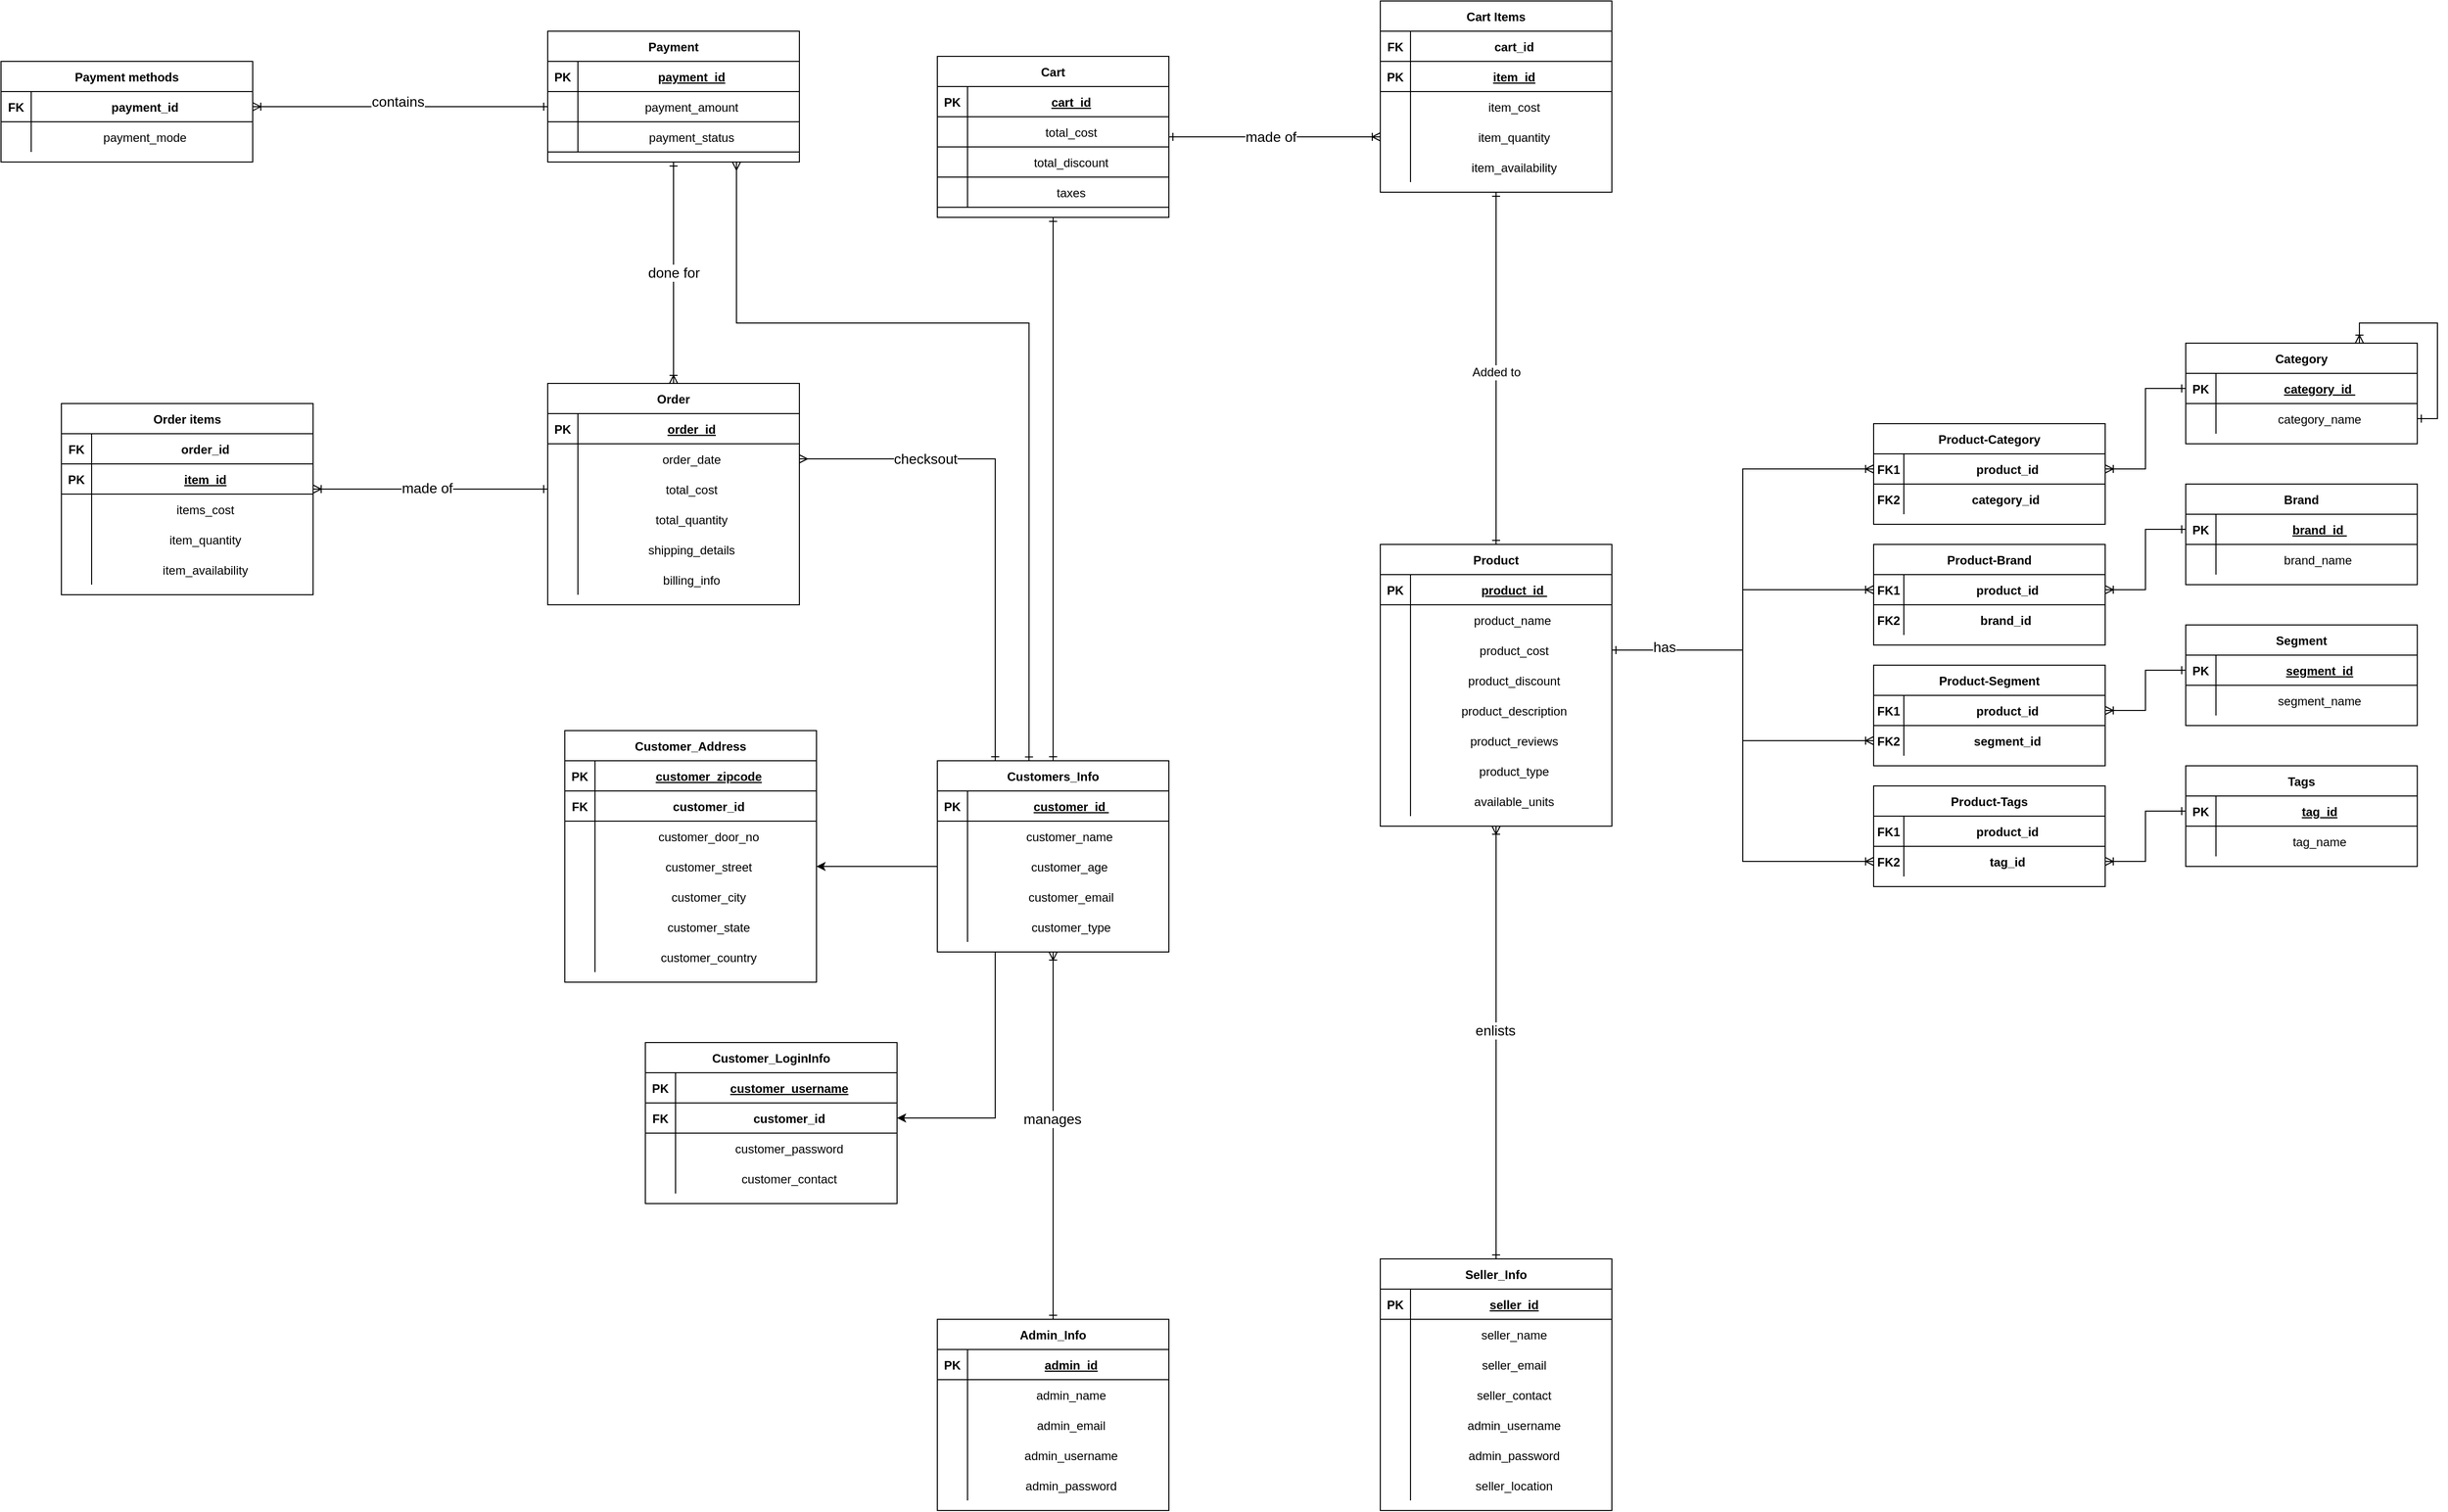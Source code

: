 <mxfile version="15.8.2" type="github">
  <diagram id="R2lEEEUBdFMjLlhIrx00" name="Page-1">
    <mxGraphModel dx="946" dy="637" grid="1" gridSize="10" guides="1" tooltips="1" connect="1" arrows="1" fold="1" page="1" pageScale="1" pageWidth="3300" pageHeight="2339" math="0" shadow="0" extFonts="Permanent Marker^https://fonts.googleapis.com/css?family=Permanent+Marker">
      <root>
        <mxCell id="0" />
        <mxCell id="1" parent="0" />
        <mxCell id="C-vyLk0tnHw3VtMMgP7b-2" value="Order" style="shape=table;startSize=30;container=1;collapsible=1;childLayout=tableLayout;fixedRows=1;rowLines=0;fontStyle=1;align=center;resizeLast=1;" parent="1" vertex="1">
          <mxGeometry x="583" y="430" width="250" height="220" as="geometry">
            <mxRectangle x="450" y="120" width="70" height="30" as="alternateBounds" />
          </mxGeometry>
        </mxCell>
        <mxCell id="C-vyLk0tnHw3VtMMgP7b-3" value="" style="shape=partialRectangle;collapsible=0;dropTarget=0;pointerEvents=0;fillColor=none;points=[[0,0.5],[1,0.5]];portConstraint=eastwest;top=0;left=0;right=0;bottom=1;align=center;" parent="C-vyLk0tnHw3VtMMgP7b-2" vertex="1">
          <mxGeometry y="30" width="250" height="30" as="geometry" />
        </mxCell>
        <mxCell id="C-vyLk0tnHw3VtMMgP7b-4" value="PK" style="shape=partialRectangle;overflow=hidden;connectable=0;fillColor=none;top=0;left=0;bottom=0;right=0;fontStyle=1;align=center;" parent="C-vyLk0tnHw3VtMMgP7b-3" vertex="1">
          <mxGeometry width="30" height="30" as="geometry" />
        </mxCell>
        <mxCell id="C-vyLk0tnHw3VtMMgP7b-5" value="order_id" style="shape=partialRectangle;overflow=hidden;connectable=0;fillColor=none;top=0;left=0;bottom=0;right=0;align=center;spacingLeft=6;fontStyle=5;" parent="C-vyLk0tnHw3VtMMgP7b-3" vertex="1">
          <mxGeometry x="30" width="220" height="30" as="geometry" />
        </mxCell>
        <mxCell id="h5fX-jvqiFPxv1Vfr4dD-1" style="shape=partialRectangle;collapsible=0;dropTarget=0;pointerEvents=0;fillColor=none;points=[[0,0.5],[1,0.5]];portConstraint=eastwest;top=0;left=0;right=0;bottom=0;align=center;" parent="C-vyLk0tnHw3VtMMgP7b-2" vertex="1">
          <mxGeometry y="60" width="250" height="30" as="geometry" />
        </mxCell>
        <mxCell id="h5fX-jvqiFPxv1Vfr4dD-2" style="shape=partialRectangle;overflow=hidden;connectable=0;fillColor=none;top=0;left=0;bottom=0;right=0;align=center;" parent="h5fX-jvqiFPxv1Vfr4dD-1" vertex="1">
          <mxGeometry width="30" height="30" as="geometry" />
        </mxCell>
        <mxCell id="h5fX-jvqiFPxv1Vfr4dD-3" value="order_date" style="shape=partialRectangle;overflow=hidden;connectable=0;fillColor=none;top=0;left=0;bottom=0;right=0;align=center;spacingLeft=6;" parent="h5fX-jvqiFPxv1Vfr4dD-1" vertex="1">
          <mxGeometry x="30" width="220" height="30" as="geometry" />
        </mxCell>
        <mxCell id="h5fX-jvqiFPxv1Vfr4dD-4" style="shape=partialRectangle;collapsible=0;dropTarget=0;pointerEvents=0;fillColor=none;points=[[0,0.5],[1,0.5]];portConstraint=eastwest;top=0;left=0;right=0;bottom=0;align=center;" parent="C-vyLk0tnHw3VtMMgP7b-2" vertex="1">
          <mxGeometry y="90" width="250" height="30" as="geometry" />
        </mxCell>
        <mxCell id="h5fX-jvqiFPxv1Vfr4dD-5" style="shape=partialRectangle;overflow=hidden;connectable=0;fillColor=none;top=0;left=0;bottom=0;right=0;align=center;" parent="h5fX-jvqiFPxv1Vfr4dD-4" vertex="1">
          <mxGeometry width="30" height="30" as="geometry" />
        </mxCell>
        <mxCell id="h5fX-jvqiFPxv1Vfr4dD-6" value="total_cost" style="shape=partialRectangle;overflow=hidden;connectable=0;fillColor=none;top=0;left=0;bottom=0;right=0;align=center;spacingLeft=6;" parent="h5fX-jvqiFPxv1Vfr4dD-4" vertex="1">
          <mxGeometry x="30" width="220" height="30" as="geometry" />
        </mxCell>
        <mxCell id="h5fX-jvqiFPxv1Vfr4dD-7" style="shape=partialRectangle;collapsible=0;dropTarget=0;pointerEvents=0;fillColor=none;points=[[0,0.5],[1,0.5]];portConstraint=eastwest;top=0;left=0;right=0;bottom=0;align=center;" parent="C-vyLk0tnHw3VtMMgP7b-2" vertex="1">
          <mxGeometry y="120" width="250" height="30" as="geometry" />
        </mxCell>
        <mxCell id="h5fX-jvqiFPxv1Vfr4dD-8" style="shape=partialRectangle;overflow=hidden;connectable=0;fillColor=none;top=0;left=0;bottom=0;right=0;align=center;" parent="h5fX-jvqiFPxv1Vfr4dD-7" vertex="1">
          <mxGeometry width="30" height="30" as="geometry" />
        </mxCell>
        <mxCell id="h5fX-jvqiFPxv1Vfr4dD-9" value="total_quantity" style="shape=partialRectangle;overflow=hidden;connectable=0;fillColor=none;top=0;left=0;bottom=0;right=0;align=center;spacingLeft=6;" parent="h5fX-jvqiFPxv1Vfr4dD-7" vertex="1">
          <mxGeometry x="30" width="220" height="30" as="geometry" />
        </mxCell>
        <mxCell id="C-vyLk0tnHw3VtMMgP7b-6" value="" style="shape=partialRectangle;collapsible=0;dropTarget=0;pointerEvents=0;fillColor=none;points=[[0,0.5],[1,0.5]];portConstraint=eastwest;top=0;left=0;right=0;bottom=0;align=center;" parent="C-vyLk0tnHw3VtMMgP7b-2" vertex="1">
          <mxGeometry y="150" width="250" height="30" as="geometry" />
        </mxCell>
        <mxCell id="C-vyLk0tnHw3VtMMgP7b-7" value="" style="shape=partialRectangle;overflow=hidden;connectable=0;fillColor=none;top=0;left=0;bottom=0;right=0;align=center;" parent="C-vyLk0tnHw3VtMMgP7b-6" vertex="1">
          <mxGeometry width="30" height="30" as="geometry" />
        </mxCell>
        <mxCell id="C-vyLk0tnHw3VtMMgP7b-8" value="shipping_details" style="shape=partialRectangle;overflow=hidden;connectable=0;fillColor=none;top=0;left=0;bottom=0;right=0;align=center;spacingLeft=6;" parent="C-vyLk0tnHw3VtMMgP7b-6" vertex="1">
          <mxGeometry x="30" width="220" height="30" as="geometry" />
        </mxCell>
        <mxCell id="C-vyLk0tnHw3VtMMgP7b-9" value="" style="shape=partialRectangle;collapsible=0;dropTarget=0;pointerEvents=0;fillColor=none;points=[[0,0.5],[1,0.5]];portConstraint=eastwest;top=0;left=0;right=0;bottom=0;align=center;" parent="C-vyLk0tnHw3VtMMgP7b-2" vertex="1">
          <mxGeometry y="180" width="250" height="30" as="geometry" />
        </mxCell>
        <mxCell id="C-vyLk0tnHw3VtMMgP7b-10" value="" style="shape=partialRectangle;overflow=hidden;connectable=0;fillColor=none;top=0;left=0;bottom=0;right=0;align=center;" parent="C-vyLk0tnHw3VtMMgP7b-9" vertex="1">
          <mxGeometry width="30" height="30" as="geometry" />
        </mxCell>
        <mxCell id="C-vyLk0tnHw3VtMMgP7b-11" value="billing_info" style="shape=partialRectangle;overflow=hidden;connectable=0;fillColor=none;top=0;left=0;bottom=0;right=0;align=center;spacingLeft=6;" parent="C-vyLk0tnHw3VtMMgP7b-9" vertex="1">
          <mxGeometry x="30" width="220" height="30" as="geometry" />
        </mxCell>
        <mxCell id="9iMAvKJzJdl_byzv3jLR-268" style="edgeStyle=orthogonalEdgeStyle;rounded=0;orthogonalLoop=1;jettySize=auto;html=1;entryX=0.5;entryY=1;entryDx=0;entryDy=0;fontSize=14;startArrow=ERone;startFill=0;endArrow=ERone;endFill=0;align=center;" parent="1" source="C-vyLk0tnHw3VtMMgP7b-23" target="9iMAvKJzJdl_byzv3jLR-255" edge="1">
          <mxGeometry relative="1" as="geometry" />
        </mxCell>
        <mxCell id="9iMAvKJzJdl_byzv3jLR-341" style="edgeStyle=orthogonalEdgeStyle;rounded=0;orthogonalLoop=1;jettySize=auto;html=1;fontSize=14;startArrow=ERone;startFill=0;endArrow=ERmany;endFill=0;align=center;exitX=0.25;exitY=0;exitDx=0;exitDy=0;" parent="1" source="C-vyLk0tnHw3VtMMgP7b-23" edge="1">
          <mxGeometry relative="1" as="geometry">
            <mxPoint x="1000" y="749" as="sourcePoint" />
            <Array as="points">
              <mxPoint x="1028" y="505" />
              <mxPoint x="833" y="505" />
            </Array>
            <mxPoint x="833" y="505" as="targetPoint" />
          </mxGeometry>
        </mxCell>
        <mxCell id="9iMAvKJzJdl_byzv3jLR-342" value="checksout" style="edgeLabel;html=1;align=center;verticalAlign=middle;resizable=0;points=[];fontSize=14;" parent="9iMAvKJzJdl_byzv3jLR-341" vertex="1" connectable="0">
          <mxGeometry x="0.495" relative="1" as="geometry">
            <mxPoint as="offset" />
          </mxGeometry>
        </mxCell>
        <mxCell id="9iMAvKJzJdl_byzv3jLR-398" style="edgeStyle=orthogonalEdgeStyle;rounded=0;orthogonalLoop=1;jettySize=auto;html=1;entryX=0.75;entryY=1;entryDx=0;entryDy=0;fontSize=14;startArrow=ERone;startFill=0;endArrow=ERmany;endFill=0;align=center;exitX=0.396;exitY=0.001;exitDx=0;exitDy=0;exitPerimeter=0;" parent="1" source="C-vyLk0tnHw3VtMMgP7b-23" target="9iMAvKJzJdl_byzv3jLR-284" edge="1">
          <mxGeometry relative="1" as="geometry">
            <Array as="points">
              <mxPoint x="1061" y="370" />
              <mxPoint x="771" y="370" />
            </Array>
          </mxGeometry>
        </mxCell>
        <mxCell id="9FHR7X_cjnXpoTYdZWdy-26" style="edgeStyle=orthogonalEdgeStyle;rounded=0;orthogonalLoop=1;jettySize=auto;html=1;entryX=1;entryY=0.5;entryDx=0;entryDy=0;exitX=0;exitY=0.5;exitDx=0;exitDy=0;" parent="1" source="9iMAvKJzJdl_byzv3jLR-63" target="9FHR7X_cjnXpoTYdZWdy-8" edge="1">
          <mxGeometry relative="1" as="geometry" />
        </mxCell>
        <mxCell id="Sh252b_HD5fqrdHSZwvK-23" style="edgeStyle=orthogonalEdgeStyle;rounded=0;orthogonalLoop=1;jettySize=auto;html=1;exitX=0.25;exitY=1;exitDx=0;exitDy=0;" edge="1" parent="1" source="C-vyLk0tnHw3VtMMgP7b-23" target="Sh252b_HD5fqrdHSZwvK-5">
          <mxGeometry relative="1" as="geometry" />
        </mxCell>
        <mxCell id="C-vyLk0tnHw3VtMMgP7b-23" value="Customers_Info" style="shape=table;startSize=30;container=1;collapsible=1;childLayout=tableLayout;fixedRows=1;rowLines=0;fontStyle=1;align=center;resizeLast=1;" parent="1" vertex="1">
          <mxGeometry x="970" y="805" width="230" height="190" as="geometry">
            <mxRectangle x="120" y="120" width="100" height="30" as="alternateBounds" />
          </mxGeometry>
        </mxCell>
        <mxCell id="C-vyLk0tnHw3VtMMgP7b-24" value="" style="shape=partialRectangle;collapsible=0;dropTarget=0;pointerEvents=0;fillColor=none;points=[[0,0.5],[1,0.5]];portConstraint=eastwest;top=0;left=0;right=0;bottom=1;align=center;" parent="C-vyLk0tnHw3VtMMgP7b-23" vertex="1">
          <mxGeometry y="30" width="230" height="30" as="geometry" />
        </mxCell>
        <mxCell id="C-vyLk0tnHw3VtMMgP7b-25" value="PK" style="shape=partialRectangle;overflow=hidden;connectable=0;fillColor=none;top=0;left=0;bottom=0;right=0;fontStyle=1;align=center;" parent="C-vyLk0tnHw3VtMMgP7b-24" vertex="1">
          <mxGeometry width="30" height="30" as="geometry">
            <mxRectangle width="30" height="30" as="alternateBounds" />
          </mxGeometry>
        </mxCell>
        <mxCell id="C-vyLk0tnHw3VtMMgP7b-26" value="customer_id " style="shape=partialRectangle;overflow=hidden;connectable=0;fillColor=none;top=0;left=0;bottom=0;right=0;align=center;spacingLeft=6;fontStyle=5;" parent="C-vyLk0tnHw3VtMMgP7b-24" vertex="1">
          <mxGeometry x="30" width="200" height="30" as="geometry">
            <mxRectangle width="200" height="30" as="alternateBounds" />
          </mxGeometry>
        </mxCell>
        <mxCell id="C-vyLk0tnHw3VtMMgP7b-27" value="" style="shape=partialRectangle;collapsible=0;dropTarget=0;pointerEvents=0;fillColor=none;points=[[0,0.5],[1,0.5]];portConstraint=eastwest;top=0;left=0;right=0;bottom=0;align=center;" parent="C-vyLk0tnHw3VtMMgP7b-23" vertex="1">
          <mxGeometry y="60" width="230" height="30" as="geometry" />
        </mxCell>
        <mxCell id="C-vyLk0tnHw3VtMMgP7b-28" value="" style="shape=partialRectangle;overflow=hidden;connectable=0;fillColor=none;top=0;left=0;bottom=0;right=0;align=center;" parent="C-vyLk0tnHw3VtMMgP7b-27" vertex="1">
          <mxGeometry width="30" height="30" as="geometry">
            <mxRectangle width="30" height="30" as="alternateBounds" />
          </mxGeometry>
        </mxCell>
        <mxCell id="C-vyLk0tnHw3VtMMgP7b-29" value="customer_name " style="shape=partialRectangle;overflow=hidden;connectable=0;fillColor=none;top=0;left=0;bottom=0;right=0;align=center;spacingLeft=6;" parent="C-vyLk0tnHw3VtMMgP7b-27" vertex="1">
          <mxGeometry x="30" width="200" height="30" as="geometry">
            <mxRectangle width="200" height="30" as="alternateBounds" />
          </mxGeometry>
        </mxCell>
        <mxCell id="9iMAvKJzJdl_byzv3jLR-63" style="shape=partialRectangle;collapsible=0;dropTarget=0;pointerEvents=0;fillColor=none;points=[[0,0.5],[1,0.5]];portConstraint=eastwest;top=0;left=0;right=0;bottom=0;align=center;" parent="C-vyLk0tnHw3VtMMgP7b-23" vertex="1">
          <mxGeometry y="90" width="230" height="30" as="geometry" />
        </mxCell>
        <mxCell id="9iMAvKJzJdl_byzv3jLR-64" style="shape=partialRectangle;overflow=hidden;connectable=0;fillColor=none;top=0;left=0;bottom=0;right=0;align=center;" parent="9iMAvKJzJdl_byzv3jLR-63" vertex="1">
          <mxGeometry width="30" height="30" as="geometry">
            <mxRectangle width="30" height="30" as="alternateBounds" />
          </mxGeometry>
        </mxCell>
        <mxCell id="9iMAvKJzJdl_byzv3jLR-65" value="customer_age " style="shape=partialRectangle;overflow=hidden;connectable=0;fillColor=none;top=0;left=0;bottom=0;right=0;align=center;spacingLeft=6;" parent="9iMAvKJzJdl_byzv3jLR-63" vertex="1">
          <mxGeometry x="30" width="200" height="30" as="geometry">
            <mxRectangle width="200" height="30" as="alternateBounds" />
          </mxGeometry>
        </mxCell>
        <mxCell id="4H9tPLbuum-V7YD4MoOD-83" style="shape=partialRectangle;collapsible=0;dropTarget=0;pointerEvents=0;fillColor=none;points=[[0,0.5],[1,0.5]];portConstraint=eastwest;top=0;left=0;right=0;bottom=0;align=center;" parent="C-vyLk0tnHw3VtMMgP7b-23" vertex="1">
          <mxGeometry y="120" width="230" height="30" as="geometry" />
        </mxCell>
        <mxCell id="4H9tPLbuum-V7YD4MoOD-84" style="shape=partialRectangle;overflow=hidden;connectable=0;fillColor=none;top=0;left=0;bottom=0;right=0;align=center;" parent="4H9tPLbuum-V7YD4MoOD-83" vertex="1">
          <mxGeometry width="30" height="30" as="geometry">
            <mxRectangle width="30" height="30" as="alternateBounds" />
          </mxGeometry>
        </mxCell>
        <mxCell id="4H9tPLbuum-V7YD4MoOD-85" value="customer_email" style="shape=partialRectangle;overflow=hidden;connectable=0;fillColor=none;top=0;left=0;bottom=0;right=0;align=center;spacingLeft=6;" parent="4H9tPLbuum-V7YD4MoOD-83" vertex="1">
          <mxGeometry x="30" width="200" height="30" as="geometry">
            <mxRectangle width="200" height="30" as="alternateBounds" />
          </mxGeometry>
        </mxCell>
        <mxCell id="9iMAvKJzJdl_byzv3jLR-175" style="shape=partialRectangle;collapsible=0;dropTarget=0;pointerEvents=0;fillColor=none;points=[[0,0.5],[1,0.5]];portConstraint=eastwest;top=0;left=0;right=0;bottom=0;align=center;" parent="C-vyLk0tnHw3VtMMgP7b-23" vertex="1">
          <mxGeometry y="150" width="230" height="30" as="geometry" />
        </mxCell>
        <mxCell id="9iMAvKJzJdl_byzv3jLR-176" style="shape=partialRectangle;overflow=hidden;connectable=0;fillColor=none;top=0;left=0;bottom=0;right=0;align=center;" parent="9iMAvKJzJdl_byzv3jLR-175" vertex="1">
          <mxGeometry width="30" height="30" as="geometry">
            <mxRectangle width="30" height="30" as="alternateBounds" />
          </mxGeometry>
        </mxCell>
        <mxCell id="9iMAvKJzJdl_byzv3jLR-177" value="customer_type" style="shape=partialRectangle;overflow=hidden;connectable=0;fillColor=none;top=0;left=0;bottom=0;right=0;align=center;spacingLeft=6;" parent="9iMAvKJzJdl_byzv3jLR-175" vertex="1">
          <mxGeometry x="30" width="200" height="30" as="geometry">
            <mxRectangle width="200" height="30" as="alternateBounds" />
          </mxGeometry>
        </mxCell>
        <mxCell id="9iMAvKJzJdl_byzv3jLR-133" style="edgeStyle=orthogonalEdgeStyle;rounded=0;orthogonalLoop=1;jettySize=auto;html=1;exitX=1;exitY=0.5;exitDx=0;exitDy=0;startArrow=none;startFill=0;endArrow=none;endFill=0;align=center;" parent="C-vyLk0tnHw3VtMMgP7b-23" edge="1">
          <mxGeometry relative="1" as="geometry" />
        </mxCell>
        <mxCell id="9iMAvKJzJdl_byzv3jLR-250" style="edgeStyle=orthogonalEdgeStyle;rounded=0;orthogonalLoop=1;jettySize=auto;html=1;entryX=0.5;entryY=1;entryDx=0;entryDy=0;startArrow=ERone;startFill=0;endArrow=ERone;endFill=0;align=center;" parent="1" source="9iMAvKJzJdl_byzv3jLR-135" edge="1">
          <mxGeometry relative="1" as="geometry">
            <mxPoint x="1525" y="240" as="targetPoint" />
          </mxGeometry>
        </mxCell>
        <mxCell id="9iMAvKJzJdl_byzv3jLR-251" value="&lt;font style=&quot;font-size: 12px&quot;&gt;Added to&lt;/font&gt;" style="edgeLabel;html=1;align=center;verticalAlign=middle;resizable=0;points=[];" parent="9iMAvKJzJdl_byzv3jLR-250" vertex="1" connectable="0">
          <mxGeometry x="-0.02" relative="1" as="geometry">
            <mxPoint as="offset" />
          </mxGeometry>
        </mxCell>
        <mxCell id="9iMAvKJzJdl_byzv3jLR-135" value="Product" style="shape=table;startSize=30;container=1;collapsible=1;childLayout=tableLayout;fixedRows=1;rowLines=0;fontStyle=1;align=center;resizeLast=1;" parent="1" vertex="1">
          <mxGeometry x="1410" y="590" width="230" height="280" as="geometry">
            <mxRectangle x="120" y="120" width="100" height="30" as="alternateBounds" />
          </mxGeometry>
        </mxCell>
        <mxCell id="9iMAvKJzJdl_byzv3jLR-136" value="" style="shape=partialRectangle;collapsible=0;dropTarget=0;pointerEvents=0;fillColor=none;points=[[0,0.5],[1,0.5]];portConstraint=eastwest;top=0;left=0;right=0;bottom=1;align=center;" parent="9iMAvKJzJdl_byzv3jLR-135" vertex="1">
          <mxGeometry y="30" width="230" height="30" as="geometry" />
        </mxCell>
        <mxCell id="9iMAvKJzJdl_byzv3jLR-137" value="PK" style="shape=partialRectangle;overflow=hidden;connectable=0;fillColor=none;top=0;left=0;bottom=0;right=0;fontStyle=1;align=center;" parent="9iMAvKJzJdl_byzv3jLR-136" vertex="1">
          <mxGeometry width="30" height="30" as="geometry" />
        </mxCell>
        <mxCell id="9iMAvKJzJdl_byzv3jLR-138" value="product_id " style="shape=partialRectangle;overflow=hidden;connectable=0;fillColor=none;top=0;left=0;bottom=0;right=0;align=center;spacingLeft=6;fontStyle=5;" parent="9iMAvKJzJdl_byzv3jLR-136" vertex="1">
          <mxGeometry x="30" width="200" height="30" as="geometry" />
        </mxCell>
        <mxCell id="9iMAvKJzJdl_byzv3jLR-139" value="" style="shape=partialRectangle;collapsible=0;dropTarget=0;pointerEvents=0;fillColor=none;points=[[0,0.5],[1,0.5]];portConstraint=eastwest;top=0;left=0;right=0;bottom=0;align=center;" parent="9iMAvKJzJdl_byzv3jLR-135" vertex="1">
          <mxGeometry y="60" width="230" height="30" as="geometry" />
        </mxCell>
        <mxCell id="9iMAvKJzJdl_byzv3jLR-140" value="" style="shape=partialRectangle;overflow=hidden;connectable=0;fillColor=none;top=0;left=0;bottom=0;right=0;align=center;" parent="9iMAvKJzJdl_byzv3jLR-139" vertex="1">
          <mxGeometry width="30" height="30" as="geometry" />
        </mxCell>
        <mxCell id="9iMAvKJzJdl_byzv3jLR-141" value="product_name " style="shape=partialRectangle;overflow=hidden;connectable=0;fillColor=none;top=0;left=0;bottom=0;right=0;align=center;spacingLeft=6;" parent="9iMAvKJzJdl_byzv3jLR-139" vertex="1">
          <mxGeometry x="30" width="200" height="30" as="geometry" />
        </mxCell>
        <mxCell id="9iMAvKJzJdl_byzv3jLR-142" style="shape=partialRectangle;collapsible=0;dropTarget=0;pointerEvents=0;fillColor=none;points=[[0,0.5],[1,0.5]];portConstraint=eastwest;top=0;left=0;right=0;bottom=0;align=center;" parent="9iMAvKJzJdl_byzv3jLR-135" vertex="1">
          <mxGeometry y="90" width="230" height="30" as="geometry" />
        </mxCell>
        <mxCell id="9iMAvKJzJdl_byzv3jLR-143" style="shape=partialRectangle;overflow=hidden;connectable=0;fillColor=none;top=0;left=0;bottom=0;right=0;align=center;" parent="9iMAvKJzJdl_byzv3jLR-142" vertex="1">
          <mxGeometry width="30" height="30" as="geometry" />
        </mxCell>
        <mxCell id="9iMAvKJzJdl_byzv3jLR-144" value="product_cost" style="shape=partialRectangle;overflow=hidden;connectable=0;fillColor=none;top=0;left=0;bottom=0;right=0;align=center;spacingLeft=6;" parent="9iMAvKJzJdl_byzv3jLR-142" vertex="1">
          <mxGeometry x="30" width="200" height="30" as="geometry" />
        </mxCell>
        <mxCell id="9iMAvKJzJdl_byzv3jLR-364" style="shape=partialRectangle;collapsible=0;dropTarget=0;pointerEvents=0;fillColor=none;points=[[0,0.5],[1,0.5]];portConstraint=eastwest;top=0;left=0;right=0;bottom=0;align=center;" parent="9iMAvKJzJdl_byzv3jLR-135" vertex="1">
          <mxGeometry y="120" width="230" height="30" as="geometry" />
        </mxCell>
        <mxCell id="9iMAvKJzJdl_byzv3jLR-365" style="shape=partialRectangle;overflow=hidden;connectable=0;fillColor=none;top=0;left=0;bottom=0;right=0;align=center;" parent="9iMAvKJzJdl_byzv3jLR-364" vertex="1">
          <mxGeometry width="30" height="30" as="geometry" />
        </mxCell>
        <mxCell id="9iMAvKJzJdl_byzv3jLR-366" value="product_discount" style="shape=partialRectangle;overflow=hidden;connectable=0;fillColor=none;top=0;left=0;bottom=0;right=0;align=center;spacingLeft=6;" parent="9iMAvKJzJdl_byzv3jLR-364" vertex="1">
          <mxGeometry x="30" width="200" height="30" as="geometry" />
        </mxCell>
        <mxCell id="9iMAvKJzJdl_byzv3jLR-145" style="shape=partialRectangle;collapsible=0;dropTarget=0;pointerEvents=0;fillColor=none;points=[[0,0.5],[1,0.5]];portConstraint=eastwest;top=0;left=0;right=0;bottom=0;align=center;" parent="9iMAvKJzJdl_byzv3jLR-135" vertex="1">
          <mxGeometry y="150" width="230" height="30" as="geometry" />
        </mxCell>
        <mxCell id="9iMAvKJzJdl_byzv3jLR-146" style="shape=partialRectangle;overflow=hidden;connectable=0;fillColor=none;top=0;left=0;bottom=0;right=0;align=center;" parent="9iMAvKJzJdl_byzv3jLR-145" vertex="1">
          <mxGeometry width="30" height="30" as="geometry" />
        </mxCell>
        <mxCell id="9iMAvKJzJdl_byzv3jLR-147" value="product_description" style="shape=partialRectangle;overflow=hidden;connectable=0;fillColor=none;top=0;left=0;bottom=0;right=0;align=center;spacingLeft=6;" parent="9iMAvKJzJdl_byzv3jLR-145" vertex="1">
          <mxGeometry x="30" width="200" height="30" as="geometry" />
        </mxCell>
        <mxCell id="9iMAvKJzJdl_byzv3jLR-172" style="shape=partialRectangle;collapsible=0;dropTarget=0;pointerEvents=0;fillColor=none;points=[[0,0.5],[1,0.5]];portConstraint=eastwest;top=0;left=0;right=0;bottom=0;align=center;" parent="9iMAvKJzJdl_byzv3jLR-135" vertex="1">
          <mxGeometry y="180" width="230" height="30" as="geometry" />
        </mxCell>
        <mxCell id="9iMAvKJzJdl_byzv3jLR-173" style="shape=partialRectangle;overflow=hidden;connectable=0;fillColor=none;top=0;left=0;bottom=0;right=0;align=center;" parent="9iMAvKJzJdl_byzv3jLR-172" vertex="1">
          <mxGeometry width="30" height="30" as="geometry" />
        </mxCell>
        <mxCell id="9iMAvKJzJdl_byzv3jLR-174" value="product_reviews" style="shape=partialRectangle;overflow=hidden;connectable=0;fillColor=none;top=0;left=0;bottom=0;right=0;align=center;spacingLeft=6;" parent="9iMAvKJzJdl_byzv3jLR-172" vertex="1">
          <mxGeometry x="30" width="200" height="30" as="geometry" />
        </mxCell>
        <mxCell id="9iMAvKJzJdl_byzv3jLR-361" style="shape=partialRectangle;collapsible=0;dropTarget=0;pointerEvents=0;fillColor=none;points=[[0,0.5],[1,0.5]];portConstraint=eastwest;top=0;left=0;right=0;bottom=0;align=center;" parent="9iMAvKJzJdl_byzv3jLR-135" vertex="1">
          <mxGeometry y="210" width="230" height="30" as="geometry" />
        </mxCell>
        <mxCell id="9iMAvKJzJdl_byzv3jLR-362" style="shape=partialRectangle;overflow=hidden;connectable=0;fillColor=none;top=0;left=0;bottom=0;right=0;align=center;" parent="9iMAvKJzJdl_byzv3jLR-361" vertex="1">
          <mxGeometry width="30" height="30" as="geometry" />
        </mxCell>
        <mxCell id="9iMAvKJzJdl_byzv3jLR-363" value="product_type" style="shape=partialRectangle;overflow=hidden;connectable=0;fillColor=none;top=0;left=0;bottom=0;right=0;align=center;spacingLeft=6;" parent="9iMAvKJzJdl_byzv3jLR-361" vertex="1">
          <mxGeometry x="30" width="200" height="30" as="geometry" />
        </mxCell>
        <mxCell id="9iMAvKJzJdl_byzv3jLR-367" style="shape=partialRectangle;collapsible=0;dropTarget=0;pointerEvents=0;fillColor=none;points=[[0,0.5],[1,0.5]];portConstraint=eastwest;top=0;left=0;right=0;bottom=0;align=center;" parent="9iMAvKJzJdl_byzv3jLR-135" vertex="1">
          <mxGeometry y="240" width="230" height="30" as="geometry" />
        </mxCell>
        <mxCell id="9iMAvKJzJdl_byzv3jLR-368" style="shape=partialRectangle;overflow=hidden;connectable=0;fillColor=none;top=0;left=0;bottom=0;right=0;align=center;" parent="9iMAvKJzJdl_byzv3jLR-367" vertex="1">
          <mxGeometry width="30" height="30" as="geometry" />
        </mxCell>
        <mxCell id="9iMAvKJzJdl_byzv3jLR-369" value="available_units" style="shape=partialRectangle;overflow=hidden;connectable=0;fillColor=none;top=0;left=0;bottom=0;right=0;align=center;spacingLeft=6;" parent="9iMAvKJzJdl_byzv3jLR-367" vertex="1">
          <mxGeometry x="30" width="200" height="30" as="geometry" />
        </mxCell>
        <mxCell id="9iMAvKJzJdl_byzv3jLR-160" style="edgeStyle=orthogonalEdgeStyle;rounded=0;orthogonalLoop=1;jettySize=auto;html=1;exitX=1;exitY=0.5;exitDx=0;exitDy=0;startArrow=none;startFill=0;endArrow=none;endFill=0;align=center;" parent="9iMAvKJzJdl_byzv3jLR-135" source="9iMAvKJzJdl_byzv3jLR-145" target="9iMAvKJzJdl_byzv3jLR-145" edge="1">
          <mxGeometry relative="1" as="geometry" />
        </mxCell>
        <mxCell id="9iMAvKJzJdl_byzv3jLR-195" style="edgeStyle=orthogonalEdgeStyle;rounded=0;orthogonalLoop=1;jettySize=auto;html=1;entryX=0;entryY=0.5;entryDx=0;entryDy=0;startArrow=ERone;startFill=0;endArrow=ERoneToMany;endFill=0;align=center;" parent="1" target="9iMAvKJzJdl_byzv3jLR-142" edge="1">
          <mxGeometry relative="1" as="geometry" />
        </mxCell>
        <mxCell id="9iMAvKJzJdl_byzv3jLR-253" value="views" style="edgeLabel;html=1;align=center;verticalAlign=middle;resizable=0;points=[];fontSize=14;" parent="9iMAvKJzJdl_byzv3jLR-195" vertex="1" connectable="0">
          <mxGeometry x="0.038" relative="1" as="geometry">
            <mxPoint as="offset" />
          </mxGeometry>
        </mxCell>
        <mxCell id="9iMAvKJzJdl_byzv3jLR-197" value="Product-Brand" style="shape=table;startSize=30;container=1;collapsible=1;childLayout=tableLayout;fixedRows=1;rowLines=0;fontStyle=1;align=center;resizeLast=1;" parent="1" vertex="1">
          <mxGeometry x="1900" y="590" width="230" height="100" as="geometry">
            <mxRectangle x="120" y="120" width="100" height="30" as="alternateBounds" />
          </mxGeometry>
        </mxCell>
        <mxCell id="9iMAvKJzJdl_byzv3jLR-198" value="" style="shape=partialRectangle;collapsible=0;dropTarget=0;pointerEvents=0;fillColor=none;points=[[0,0.5],[1,0.5]];portConstraint=eastwest;top=0;left=0;right=0;bottom=1;align=center;" parent="9iMAvKJzJdl_byzv3jLR-197" vertex="1">
          <mxGeometry y="30" width="230" height="30" as="geometry" />
        </mxCell>
        <mxCell id="9iMAvKJzJdl_byzv3jLR-199" value="FK1" style="shape=partialRectangle;overflow=hidden;connectable=0;fillColor=none;top=0;left=0;bottom=0;right=0;fontStyle=1;align=center;" parent="9iMAvKJzJdl_byzv3jLR-198" vertex="1">
          <mxGeometry width="30" height="30" as="geometry">
            <mxRectangle width="30" height="30" as="alternateBounds" />
          </mxGeometry>
        </mxCell>
        <mxCell id="9iMAvKJzJdl_byzv3jLR-200" value="product_id" style="shape=partialRectangle;overflow=hidden;connectable=0;fillColor=none;top=0;left=0;bottom=0;right=0;align=center;spacingLeft=6;fontStyle=1;" parent="9iMAvKJzJdl_byzv3jLR-198" vertex="1">
          <mxGeometry x="30" width="200" height="30" as="geometry">
            <mxRectangle width="200" height="30" as="alternateBounds" />
          </mxGeometry>
        </mxCell>
        <mxCell id="9iMAvKJzJdl_byzv3jLR-201" value="" style="shape=partialRectangle;collapsible=0;dropTarget=0;pointerEvents=0;fillColor=none;points=[[0,0.5],[1,0.5]];portConstraint=eastwest;top=0;left=0;right=0;bottom=0;align=center;" parent="9iMAvKJzJdl_byzv3jLR-197" vertex="1">
          <mxGeometry y="60" width="230" height="30" as="geometry" />
        </mxCell>
        <mxCell id="9iMAvKJzJdl_byzv3jLR-202" value="FK2" style="shape=partialRectangle;overflow=hidden;connectable=0;fillColor=none;top=0;left=0;bottom=0;right=0;align=center;fontStyle=1" parent="9iMAvKJzJdl_byzv3jLR-201" vertex="1">
          <mxGeometry width="30" height="30" as="geometry">
            <mxRectangle width="30" height="30" as="alternateBounds" />
          </mxGeometry>
        </mxCell>
        <mxCell id="9iMAvKJzJdl_byzv3jLR-203" value="brand_id " style="shape=partialRectangle;overflow=hidden;connectable=0;fillColor=none;top=0;left=0;bottom=0;right=0;align=center;spacingLeft=6;fontStyle=1" parent="9iMAvKJzJdl_byzv3jLR-201" vertex="1">
          <mxGeometry x="30" width="200" height="30" as="geometry">
            <mxRectangle width="200" height="30" as="alternateBounds" />
          </mxGeometry>
        </mxCell>
        <mxCell id="9iMAvKJzJdl_byzv3jLR-213" style="edgeStyle=orthogonalEdgeStyle;rounded=0;orthogonalLoop=1;jettySize=auto;html=1;exitX=1;exitY=0.5;exitDx=0;exitDy=0;startArrow=none;startFill=0;endArrow=none;endFill=0;align=center;" parent="9iMAvKJzJdl_byzv3jLR-197" edge="1">
          <mxGeometry relative="1" as="geometry" />
        </mxCell>
        <mxCell id="9iMAvKJzJdl_byzv3jLR-214" value="Product-Segment" style="shape=table;startSize=30;container=1;collapsible=1;childLayout=tableLayout;fixedRows=1;rowLines=0;fontStyle=1;align=center;resizeLast=1;" parent="1" vertex="1">
          <mxGeometry x="1900" y="710" width="230" height="100" as="geometry">
            <mxRectangle x="120" y="120" width="100" height="30" as="alternateBounds" />
          </mxGeometry>
        </mxCell>
        <mxCell id="9iMAvKJzJdl_byzv3jLR-215" value="" style="shape=partialRectangle;collapsible=0;dropTarget=0;pointerEvents=0;fillColor=none;points=[[0,0.5],[1,0.5]];portConstraint=eastwest;top=0;left=0;right=0;bottom=1;align=center;" parent="9iMAvKJzJdl_byzv3jLR-214" vertex="1">
          <mxGeometry y="30" width="230" height="30" as="geometry" />
        </mxCell>
        <mxCell id="9iMAvKJzJdl_byzv3jLR-216" value="FK1" style="shape=partialRectangle;overflow=hidden;connectable=0;fillColor=none;top=0;left=0;bottom=0;right=0;fontStyle=1;align=center;" parent="9iMAvKJzJdl_byzv3jLR-215" vertex="1">
          <mxGeometry width="30" height="30" as="geometry">
            <mxRectangle width="30" height="30" as="alternateBounds" />
          </mxGeometry>
        </mxCell>
        <mxCell id="9iMAvKJzJdl_byzv3jLR-217" value="product_id" style="shape=partialRectangle;overflow=hidden;connectable=0;fillColor=none;top=0;left=0;bottom=0;right=0;align=center;spacingLeft=6;fontStyle=1;" parent="9iMAvKJzJdl_byzv3jLR-215" vertex="1">
          <mxGeometry x="30" width="200" height="30" as="geometry">
            <mxRectangle width="200" height="30" as="alternateBounds" />
          </mxGeometry>
        </mxCell>
        <mxCell id="9iMAvKJzJdl_byzv3jLR-218" value="" style="shape=partialRectangle;collapsible=0;dropTarget=0;pointerEvents=0;fillColor=none;points=[[0,0.5],[1,0.5]];portConstraint=eastwest;top=0;left=0;right=0;bottom=0;align=center;" parent="9iMAvKJzJdl_byzv3jLR-214" vertex="1">
          <mxGeometry y="60" width="230" height="30" as="geometry" />
        </mxCell>
        <mxCell id="9iMAvKJzJdl_byzv3jLR-219" value="FK2" style="shape=partialRectangle;overflow=hidden;connectable=0;fillColor=none;top=0;left=0;bottom=0;right=0;align=center;fontStyle=1" parent="9iMAvKJzJdl_byzv3jLR-218" vertex="1">
          <mxGeometry width="30" height="30" as="geometry">
            <mxRectangle width="30" height="30" as="alternateBounds" />
          </mxGeometry>
        </mxCell>
        <mxCell id="9iMAvKJzJdl_byzv3jLR-220" value="segment_id" style="shape=partialRectangle;overflow=hidden;connectable=0;fillColor=none;top=0;left=0;bottom=0;right=0;align=center;spacingLeft=6;fontStyle=1" parent="9iMAvKJzJdl_byzv3jLR-218" vertex="1">
          <mxGeometry x="30" width="200" height="30" as="geometry">
            <mxRectangle width="200" height="30" as="alternateBounds" />
          </mxGeometry>
        </mxCell>
        <mxCell id="9iMAvKJzJdl_byzv3jLR-221" style="edgeStyle=orthogonalEdgeStyle;rounded=0;orthogonalLoop=1;jettySize=auto;html=1;exitX=1;exitY=0.5;exitDx=0;exitDy=0;startArrow=none;startFill=0;endArrow=none;endFill=0;align=center;" parent="9iMAvKJzJdl_byzv3jLR-214" edge="1">
          <mxGeometry relative="1" as="geometry" />
        </mxCell>
        <mxCell id="9iMAvKJzJdl_byzv3jLR-222" value="Product-Tags" style="shape=table;startSize=30;container=1;collapsible=1;childLayout=tableLayout;fixedRows=1;rowLines=0;fontStyle=1;align=center;resizeLast=1;" parent="1" vertex="1">
          <mxGeometry x="1900" y="830" width="230" height="100" as="geometry">
            <mxRectangle x="120" y="120" width="100" height="30" as="alternateBounds" />
          </mxGeometry>
        </mxCell>
        <mxCell id="9iMAvKJzJdl_byzv3jLR-223" value="" style="shape=partialRectangle;collapsible=0;dropTarget=0;pointerEvents=0;fillColor=none;points=[[0,0.5],[1,0.5]];portConstraint=eastwest;top=0;left=0;right=0;bottom=1;align=center;" parent="9iMAvKJzJdl_byzv3jLR-222" vertex="1">
          <mxGeometry y="30" width="230" height="30" as="geometry" />
        </mxCell>
        <mxCell id="9iMAvKJzJdl_byzv3jLR-224" value="FK1" style="shape=partialRectangle;overflow=hidden;connectable=0;fillColor=none;top=0;left=0;bottom=0;right=0;fontStyle=1;align=center;" parent="9iMAvKJzJdl_byzv3jLR-223" vertex="1">
          <mxGeometry width="30" height="30" as="geometry">
            <mxRectangle width="30" height="30" as="alternateBounds" />
          </mxGeometry>
        </mxCell>
        <mxCell id="9iMAvKJzJdl_byzv3jLR-225" value="product_id" style="shape=partialRectangle;overflow=hidden;connectable=0;fillColor=none;top=0;left=0;bottom=0;right=0;align=center;spacingLeft=6;fontStyle=1;" parent="9iMAvKJzJdl_byzv3jLR-223" vertex="1">
          <mxGeometry x="30" width="200" height="30" as="geometry">
            <mxRectangle width="200" height="30" as="alternateBounds" />
          </mxGeometry>
        </mxCell>
        <mxCell id="9iMAvKJzJdl_byzv3jLR-226" value="" style="shape=partialRectangle;collapsible=0;dropTarget=0;pointerEvents=0;fillColor=none;points=[[0,0.5],[1,0.5]];portConstraint=eastwest;top=0;left=0;right=0;bottom=0;align=center;" parent="9iMAvKJzJdl_byzv3jLR-222" vertex="1">
          <mxGeometry y="60" width="230" height="30" as="geometry" />
        </mxCell>
        <mxCell id="9iMAvKJzJdl_byzv3jLR-227" value="FK2" style="shape=partialRectangle;overflow=hidden;connectable=0;fillColor=none;top=0;left=0;bottom=0;right=0;align=center;fontStyle=1" parent="9iMAvKJzJdl_byzv3jLR-226" vertex="1">
          <mxGeometry width="30" height="30" as="geometry">
            <mxRectangle width="30" height="30" as="alternateBounds" />
          </mxGeometry>
        </mxCell>
        <mxCell id="9iMAvKJzJdl_byzv3jLR-228" value="tag_id" style="shape=partialRectangle;overflow=hidden;connectable=0;fillColor=none;top=0;left=0;bottom=0;right=0;align=center;spacingLeft=6;fontStyle=1" parent="9iMAvKJzJdl_byzv3jLR-226" vertex="1">
          <mxGeometry x="30" width="200" height="30" as="geometry">
            <mxRectangle width="200" height="30" as="alternateBounds" />
          </mxGeometry>
        </mxCell>
        <mxCell id="9iMAvKJzJdl_byzv3jLR-229" style="edgeStyle=orthogonalEdgeStyle;rounded=0;orthogonalLoop=1;jettySize=auto;html=1;exitX=1;exitY=0.5;exitDx=0;exitDy=0;startArrow=none;startFill=0;endArrow=none;endFill=0;align=center;" parent="9iMAvKJzJdl_byzv3jLR-222" edge="1">
          <mxGeometry relative="1" as="geometry" />
        </mxCell>
        <mxCell id="9iMAvKJzJdl_byzv3jLR-230" style="edgeStyle=orthogonalEdgeStyle;rounded=0;orthogonalLoop=1;jettySize=auto;html=1;entryX=0;entryY=0.5;entryDx=0;entryDy=0;startArrow=ERone;startFill=0;endArrow=ERoneToMany;endFill=0;align=center;" parent="1" source="9iMAvKJzJdl_byzv3jLR-142" target="9iMAvKJzJdl_byzv3jLR-198" edge="1">
          <mxGeometry relative="1" as="geometry" />
        </mxCell>
        <mxCell id="9iMAvKJzJdl_byzv3jLR-231" style="edgeStyle=orthogonalEdgeStyle;rounded=0;orthogonalLoop=1;jettySize=auto;html=1;exitX=1;exitY=0.5;exitDx=0;exitDy=0;entryX=0;entryY=0.5;entryDx=0;entryDy=0;startArrow=ERone;startFill=0;endArrow=ERoneToMany;endFill=0;align=center;" parent="1" source="9iMAvKJzJdl_byzv3jLR-142" target="9iMAvKJzJdl_byzv3jLR-218" edge="1">
          <mxGeometry relative="1" as="geometry" />
        </mxCell>
        <mxCell id="9iMAvKJzJdl_byzv3jLR-232" style="edgeStyle=orthogonalEdgeStyle;rounded=0;orthogonalLoop=1;jettySize=auto;html=1;exitX=1;exitY=0.5;exitDx=0;exitDy=0;startArrow=ERone;startFill=0;endArrow=ERoneToMany;endFill=0;align=center;" parent="1" source="9iMAvKJzJdl_byzv3jLR-142" target="9iMAvKJzJdl_byzv3jLR-226" edge="1">
          <mxGeometry relative="1" as="geometry" />
        </mxCell>
        <mxCell id="9iMAvKJzJdl_byzv3jLR-266" style="edgeStyle=orthogonalEdgeStyle;rounded=0;orthogonalLoop=1;jettySize=auto;html=1;entryX=0;entryY=0.5;entryDx=0;entryDy=0;fontSize=14;startArrow=ERone;startFill=0;endArrow=ERoneToMany;endFill=0;align=center;" parent="1" source="9iMAvKJzJdl_byzv3jLR-255" edge="1">
          <mxGeometry relative="1" as="geometry">
            <mxPoint x="1410" y="185" as="targetPoint" />
          </mxGeometry>
        </mxCell>
        <mxCell id="9iMAvKJzJdl_byzv3jLR-267" value="made of" style="edgeLabel;html=1;align=center;verticalAlign=middle;resizable=0;points=[];fontSize=14;" parent="9iMAvKJzJdl_byzv3jLR-266" vertex="1" connectable="0">
          <mxGeometry x="-0.085" y="1" relative="1" as="geometry">
            <mxPoint x="4" y="1" as="offset" />
          </mxGeometry>
        </mxCell>
        <mxCell id="9iMAvKJzJdl_byzv3jLR-255" value="Cart" style="shape=table;startSize=30;container=1;collapsible=1;childLayout=tableLayout;fixedRows=1;rowLines=0;fontStyle=1;align=center;resizeLast=1;" parent="1" vertex="1">
          <mxGeometry x="970" y="105" width="230" height="160" as="geometry">
            <mxRectangle x="120" y="120" width="100" height="30" as="alternateBounds" />
          </mxGeometry>
        </mxCell>
        <mxCell id="9iMAvKJzJdl_byzv3jLR-256" value="" style="shape=partialRectangle;collapsible=0;dropTarget=0;pointerEvents=0;fillColor=none;points=[[0,0.5],[1,0.5]];portConstraint=eastwest;top=0;left=0;right=0;bottom=1;align=center;" parent="9iMAvKJzJdl_byzv3jLR-255" vertex="1">
          <mxGeometry y="30" width="230" height="30" as="geometry" />
        </mxCell>
        <mxCell id="9iMAvKJzJdl_byzv3jLR-257" value="PK" style="shape=partialRectangle;overflow=hidden;connectable=0;fillColor=none;top=0;left=0;bottom=0;right=0;fontStyle=1;align=center;" parent="9iMAvKJzJdl_byzv3jLR-256" vertex="1">
          <mxGeometry width="30" height="30" as="geometry" />
        </mxCell>
        <mxCell id="9iMAvKJzJdl_byzv3jLR-258" value="cart_id" style="shape=partialRectangle;overflow=hidden;connectable=0;fillColor=none;top=0;left=0;bottom=0;right=0;align=center;spacingLeft=6;fontStyle=5;" parent="9iMAvKJzJdl_byzv3jLR-256" vertex="1">
          <mxGeometry x="30" width="200" height="30" as="geometry" />
        </mxCell>
        <mxCell id="9iMAvKJzJdl_byzv3jLR-373" style="shape=partialRectangle;collapsible=0;dropTarget=0;pointerEvents=0;fillColor=none;points=[[0,0.5],[1,0.5]];portConstraint=eastwest;top=0;left=0;right=0;bottom=1;align=center;" parent="9iMAvKJzJdl_byzv3jLR-255" vertex="1">
          <mxGeometry y="60" width="230" height="30" as="geometry" />
        </mxCell>
        <mxCell id="9iMAvKJzJdl_byzv3jLR-374" style="shape=partialRectangle;overflow=hidden;connectable=0;fillColor=none;top=0;left=0;bottom=0;right=0;fontStyle=1;align=center;" parent="9iMAvKJzJdl_byzv3jLR-373" vertex="1">
          <mxGeometry width="30" height="30" as="geometry" />
        </mxCell>
        <mxCell id="9iMAvKJzJdl_byzv3jLR-375" value="total_cost" style="shape=partialRectangle;overflow=hidden;connectable=0;fillColor=none;top=0;left=0;bottom=0;right=0;align=center;spacingLeft=6;fontStyle=0;" parent="9iMAvKJzJdl_byzv3jLR-373" vertex="1">
          <mxGeometry x="30" width="200" height="30" as="geometry" />
        </mxCell>
        <mxCell id="9iMAvKJzJdl_byzv3jLR-377" style="shape=partialRectangle;collapsible=0;dropTarget=0;pointerEvents=0;fillColor=none;points=[[0,0.5],[1,0.5]];portConstraint=eastwest;top=0;left=0;right=0;bottom=1;align=center;" parent="9iMAvKJzJdl_byzv3jLR-255" vertex="1">
          <mxGeometry y="90" width="230" height="30" as="geometry" />
        </mxCell>
        <mxCell id="9iMAvKJzJdl_byzv3jLR-378" style="shape=partialRectangle;overflow=hidden;connectable=0;fillColor=none;top=0;left=0;bottom=0;right=0;fontStyle=1;align=center;" parent="9iMAvKJzJdl_byzv3jLR-377" vertex="1">
          <mxGeometry width="30" height="30" as="geometry" />
        </mxCell>
        <mxCell id="9iMAvKJzJdl_byzv3jLR-379" value="total_discount" style="shape=partialRectangle;overflow=hidden;connectable=0;fillColor=none;top=0;left=0;bottom=0;right=0;align=center;spacingLeft=6;fontStyle=0;" parent="9iMAvKJzJdl_byzv3jLR-377" vertex="1">
          <mxGeometry x="30" width="200" height="30" as="geometry" />
        </mxCell>
        <mxCell id="9iMAvKJzJdl_byzv3jLR-380" style="shape=partialRectangle;collapsible=0;dropTarget=0;pointerEvents=0;fillColor=none;points=[[0,0.5],[1,0.5]];portConstraint=eastwest;top=0;left=0;right=0;bottom=1;align=center;" parent="9iMAvKJzJdl_byzv3jLR-255" vertex="1">
          <mxGeometry y="120" width="230" height="30" as="geometry" />
        </mxCell>
        <mxCell id="9iMAvKJzJdl_byzv3jLR-381" style="shape=partialRectangle;overflow=hidden;connectable=0;fillColor=none;top=0;left=0;bottom=0;right=0;fontStyle=1;align=center;" parent="9iMAvKJzJdl_byzv3jLR-380" vertex="1">
          <mxGeometry width="30" height="30" as="geometry" />
        </mxCell>
        <mxCell id="9iMAvKJzJdl_byzv3jLR-382" value="taxes" style="shape=partialRectangle;overflow=hidden;connectable=0;fillColor=none;top=0;left=0;bottom=0;right=0;align=center;spacingLeft=6;fontStyle=0;" parent="9iMAvKJzJdl_byzv3jLR-380" vertex="1">
          <mxGeometry x="30" width="200" height="30" as="geometry" />
        </mxCell>
        <mxCell id="9iMAvKJzJdl_byzv3jLR-265" style="edgeStyle=orthogonalEdgeStyle;rounded=0;orthogonalLoop=1;jettySize=auto;html=1;exitX=1;exitY=0.5;exitDx=0;exitDy=0;startArrow=none;startFill=0;endArrow=none;endFill=0;align=center;" parent="9iMAvKJzJdl_byzv3jLR-255" edge="1">
          <mxGeometry relative="1" as="geometry" />
        </mxCell>
        <mxCell id="9iMAvKJzJdl_byzv3jLR-282" style="edgeStyle=orthogonalEdgeStyle;rounded=0;orthogonalLoop=1;jettySize=auto;html=1;exitX=0;exitY=0.5;exitDx=0;exitDy=0;entryX=1;entryY=0.5;entryDx=0;entryDy=0;fontSize=14;startArrow=ERone;startFill=0;endArrow=ERoneToMany;endFill=0;align=center;" parent="1" source="h5fX-jvqiFPxv1Vfr4dD-4" edge="1">
          <mxGeometry relative="1" as="geometry">
            <mxPoint x="350" y="535" as="targetPoint" />
          </mxGeometry>
        </mxCell>
        <mxCell id="9iMAvKJzJdl_byzv3jLR-283" value="made of" style="edgeLabel;html=1;align=center;verticalAlign=middle;resizable=0;points=[];fontSize=14;" parent="9iMAvKJzJdl_byzv3jLR-282" vertex="1" connectable="0">
          <mxGeometry x="0.036" y="-2" relative="1" as="geometry">
            <mxPoint as="offset" />
          </mxGeometry>
        </mxCell>
        <mxCell id="9iMAvKJzJdl_byzv3jLR-340" value="done for" style="edgeStyle=orthogonalEdgeStyle;rounded=0;orthogonalLoop=1;jettySize=auto;html=1;exitX=0.5;exitY=1;exitDx=0;exitDy=0;entryX=0.5;entryY=0;entryDx=0;entryDy=0;fontSize=14;startArrow=ERone;startFill=0;endArrow=ERoneToMany;endFill=0;align=center;" parent="1" source="9iMAvKJzJdl_byzv3jLR-284" target="C-vyLk0tnHw3VtMMgP7b-2" edge="1">
          <mxGeometry relative="1" as="geometry" />
        </mxCell>
        <mxCell id="9iMAvKJzJdl_byzv3jLR-284" value="Payment" style="shape=table;startSize=30;container=1;collapsible=1;childLayout=tableLayout;fixedRows=1;rowLines=0;fontStyle=1;align=center;resizeLast=1;" parent="1" vertex="1">
          <mxGeometry x="583" y="80" width="250" height="130" as="geometry">
            <mxRectangle x="450" y="120" width="70" height="30" as="alternateBounds" />
          </mxGeometry>
        </mxCell>
        <mxCell id="9iMAvKJzJdl_byzv3jLR-389" style="shape=partialRectangle;collapsible=0;dropTarget=0;pointerEvents=0;fillColor=none;points=[[0,0.5],[1,0.5]];portConstraint=eastwest;top=0;left=0;right=0;bottom=1;align=center;" parent="9iMAvKJzJdl_byzv3jLR-284" vertex="1">
          <mxGeometry y="30" width="250" height="30" as="geometry" />
        </mxCell>
        <mxCell id="9iMAvKJzJdl_byzv3jLR-390" value="PK" style="shape=partialRectangle;overflow=hidden;connectable=0;fillColor=none;top=0;left=0;bottom=0;right=0;fontStyle=1;align=center;" parent="9iMAvKJzJdl_byzv3jLR-389" vertex="1">
          <mxGeometry width="30" height="30" as="geometry">
            <mxRectangle width="30" height="30" as="alternateBounds" />
          </mxGeometry>
        </mxCell>
        <mxCell id="9iMAvKJzJdl_byzv3jLR-391" value="payment_id" style="shape=partialRectangle;overflow=hidden;connectable=0;fillColor=none;top=0;left=0;bottom=0;right=0;align=center;spacingLeft=6;fontStyle=5;" parent="9iMAvKJzJdl_byzv3jLR-389" vertex="1">
          <mxGeometry x="30" width="220" height="30" as="geometry">
            <mxRectangle width="220" height="30" as="alternateBounds" />
          </mxGeometry>
        </mxCell>
        <mxCell id="9iMAvKJzJdl_byzv3jLR-285" value="" style="shape=partialRectangle;collapsible=0;dropTarget=0;pointerEvents=0;fillColor=none;points=[[0,0.5],[1,0.5]];portConstraint=eastwest;top=0;left=0;right=0;bottom=1;align=center;" parent="9iMAvKJzJdl_byzv3jLR-284" vertex="1">
          <mxGeometry y="60" width="250" height="30" as="geometry" />
        </mxCell>
        <mxCell id="9iMAvKJzJdl_byzv3jLR-286" value="" style="shape=partialRectangle;overflow=hidden;connectable=0;fillColor=none;top=0;left=0;bottom=0;right=0;fontStyle=1;align=center;" parent="9iMAvKJzJdl_byzv3jLR-285" vertex="1">
          <mxGeometry width="30" height="30" as="geometry">
            <mxRectangle width="30" height="30" as="alternateBounds" />
          </mxGeometry>
        </mxCell>
        <mxCell id="9iMAvKJzJdl_byzv3jLR-287" value="payment_amount" style="shape=partialRectangle;overflow=hidden;connectable=0;fillColor=none;top=0;left=0;bottom=0;right=0;align=center;spacingLeft=6;fontStyle=0;" parent="9iMAvKJzJdl_byzv3jLR-285" vertex="1">
          <mxGeometry x="30" width="220" height="30" as="geometry">
            <mxRectangle width="220" height="30" as="alternateBounds" />
          </mxGeometry>
        </mxCell>
        <mxCell id="9iMAvKJzJdl_byzv3jLR-392" style="shape=partialRectangle;collapsible=0;dropTarget=0;pointerEvents=0;fillColor=none;points=[[0,0.5],[1,0.5]];portConstraint=eastwest;top=0;left=0;right=0;bottom=1;align=center;" parent="9iMAvKJzJdl_byzv3jLR-284" vertex="1">
          <mxGeometry y="90" width="250" height="30" as="geometry" />
        </mxCell>
        <mxCell id="9iMAvKJzJdl_byzv3jLR-393" style="shape=partialRectangle;overflow=hidden;connectable=0;fillColor=none;top=0;left=0;bottom=0;right=0;fontStyle=1;align=center;" parent="9iMAvKJzJdl_byzv3jLR-392" vertex="1">
          <mxGeometry width="30" height="30" as="geometry">
            <mxRectangle width="30" height="30" as="alternateBounds" />
          </mxGeometry>
        </mxCell>
        <mxCell id="9iMAvKJzJdl_byzv3jLR-394" value="payment_status" style="shape=partialRectangle;overflow=hidden;connectable=0;fillColor=none;top=0;left=0;bottom=0;right=0;align=center;spacingLeft=6;fontStyle=0;" parent="9iMAvKJzJdl_byzv3jLR-392" vertex="1">
          <mxGeometry x="30" width="220" height="30" as="geometry">
            <mxRectangle width="220" height="30" as="alternateBounds" />
          </mxGeometry>
        </mxCell>
        <mxCell id="9iMAvKJzJdl_byzv3jLR-322" value="Payment methods" style="shape=table;startSize=30;container=1;collapsible=1;childLayout=tableLayout;fixedRows=1;rowLines=0;fontStyle=1;align=center;resizeLast=1;" parent="1" vertex="1">
          <mxGeometry x="40" y="110" width="250" height="100" as="geometry">
            <mxRectangle x="450" y="120" width="70" height="30" as="alternateBounds" />
          </mxGeometry>
        </mxCell>
        <mxCell id="9iMAvKJzJdl_byzv3jLR-323" value="" style="shape=partialRectangle;collapsible=0;dropTarget=0;pointerEvents=0;fillColor=none;points=[[0,0.5],[1,0.5]];portConstraint=eastwest;top=0;left=0;right=0;bottom=1;align=center;" parent="9iMAvKJzJdl_byzv3jLR-322" vertex="1">
          <mxGeometry y="30" width="250" height="30" as="geometry" />
        </mxCell>
        <mxCell id="9iMAvKJzJdl_byzv3jLR-324" value="FK" style="shape=partialRectangle;overflow=hidden;connectable=0;fillColor=none;top=0;left=0;bottom=0;right=0;fontStyle=1;align=center;" parent="9iMAvKJzJdl_byzv3jLR-323" vertex="1">
          <mxGeometry width="30" height="30" as="geometry">
            <mxRectangle width="30" height="30" as="alternateBounds" />
          </mxGeometry>
        </mxCell>
        <mxCell id="9iMAvKJzJdl_byzv3jLR-325" value="payment_id" style="shape=partialRectangle;overflow=hidden;connectable=0;fillColor=none;top=0;left=0;bottom=0;right=0;align=center;spacingLeft=6;fontStyle=1;" parent="9iMAvKJzJdl_byzv3jLR-323" vertex="1">
          <mxGeometry x="30" width="220" height="30" as="geometry">
            <mxRectangle width="220" height="30" as="alternateBounds" />
          </mxGeometry>
        </mxCell>
        <mxCell id="9iMAvKJzJdl_byzv3jLR-326" value="" style="shape=partialRectangle;collapsible=0;dropTarget=0;pointerEvents=0;fillColor=none;points=[[0,0.5],[1,0.5]];portConstraint=eastwest;top=0;left=0;right=0;bottom=0;align=center;" parent="9iMAvKJzJdl_byzv3jLR-322" vertex="1">
          <mxGeometry y="60" width="250" height="30" as="geometry" />
        </mxCell>
        <mxCell id="9iMAvKJzJdl_byzv3jLR-327" value="" style="shape=partialRectangle;overflow=hidden;connectable=0;fillColor=none;top=0;left=0;bottom=0;right=0;align=center;" parent="9iMAvKJzJdl_byzv3jLR-326" vertex="1">
          <mxGeometry width="30" height="30" as="geometry">
            <mxRectangle width="30" height="30" as="alternateBounds" />
          </mxGeometry>
        </mxCell>
        <mxCell id="9iMAvKJzJdl_byzv3jLR-328" value="payment_mode" style="shape=partialRectangle;overflow=hidden;connectable=0;fillColor=none;top=0;left=0;bottom=0;right=0;align=center;spacingLeft=6;" parent="9iMAvKJzJdl_byzv3jLR-326" vertex="1">
          <mxGeometry x="30" width="220" height="30" as="geometry">
            <mxRectangle width="220" height="30" as="alternateBounds" />
          </mxGeometry>
        </mxCell>
        <mxCell id="9iMAvKJzJdl_byzv3jLR-338" style="edgeStyle=orthogonalEdgeStyle;rounded=0;orthogonalLoop=1;jettySize=auto;html=1;exitX=0;exitY=0.5;exitDx=0;exitDy=0;entryX=1;entryY=0.5;entryDx=0;entryDy=0;fontSize=14;startArrow=ERone;startFill=0;endArrow=ERoneToMany;endFill=0;align=center;" parent="1" source="9iMAvKJzJdl_byzv3jLR-285" target="9iMAvKJzJdl_byzv3jLR-323" edge="1">
          <mxGeometry relative="1" as="geometry" />
        </mxCell>
        <mxCell id="9iMAvKJzJdl_byzv3jLR-339" value="contains" style="edgeLabel;html=1;align=center;verticalAlign=middle;resizable=0;points=[];fontSize=14;" parent="9iMAvKJzJdl_byzv3jLR-338" vertex="1" connectable="0">
          <mxGeometry x="0.017" y="2" relative="1" as="geometry">
            <mxPoint y="-7" as="offset" />
          </mxGeometry>
        </mxCell>
        <mxCell id="9iMAvKJzJdl_byzv3jLR-345" value="Product-Category" style="shape=table;startSize=30;container=1;collapsible=1;childLayout=tableLayout;fixedRows=1;rowLines=0;fontStyle=1;align=center;resizeLast=1;" parent="1" vertex="1">
          <mxGeometry x="1900" y="470" width="230" height="100" as="geometry">
            <mxRectangle x="120" y="120" width="100" height="30" as="alternateBounds" />
          </mxGeometry>
        </mxCell>
        <mxCell id="9iMAvKJzJdl_byzv3jLR-346" value="" style="shape=partialRectangle;collapsible=0;dropTarget=0;pointerEvents=0;fillColor=none;points=[[0,0.5],[1,0.5]];portConstraint=eastwest;top=0;left=0;right=0;bottom=1;align=center;" parent="9iMAvKJzJdl_byzv3jLR-345" vertex="1">
          <mxGeometry y="30" width="230" height="30" as="geometry" />
        </mxCell>
        <mxCell id="9iMAvKJzJdl_byzv3jLR-347" value="FK1" style="shape=partialRectangle;overflow=hidden;connectable=0;fillColor=none;top=0;left=0;bottom=0;right=0;fontStyle=1;align=center;" parent="9iMAvKJzJdl_byzv3jLR-346" vertex="1">
          <mxGeometry width="30" height="30" as="geometry">
            <mxRectangle width="30" height="30" as="alternateBounds" />
          </mxGeometry>
        </mxCell>
        <mxCell id="9iMAvKJzJdl_byzv3jLR-348" value="product_id" style="shape=partialRectangle;overflow=hidden;connectable=0;fillColor=none;top=0;left=0;bottom=0;right=0;align=center;spacingLeft=6;fontStyle=1;" parent="9iMAvKJzJdl_byzv3jLR-346" vertex="1">
          <mxGeometry x="30" width="200" height="30" as="geometry">
            <mxRectangle width="200" height="30" as="alternateBounds" />
          </mxGeometry>
        </mxCell>
        <mxCell id="9iMAvKJzJdl_byzv3jLR-349" value="" style="shape=partialRectangle;collapsible=0;dropTarget=0;pointerEvents=0;fillColor=none;points=[[0,0.5],[1,0.5]];portConstraint=eastwest;top=0;left=0;right=0;bottom=0;align=center;" parent="9iMAvKJzJdl_byzv3jLR-345" vertex="1">
          <mxGeometry y="60" width="230" height="30" as="geometry" />
        </mxCell>
        <mxCell id="9iMAvKJzJdl_byzv3jLR-350" value="FK2" style="shape=partialRectangle;overflow=hidden;connectable=0;fillColor=none;top=0;left=0;bottom=0;right=0;align=center;fontStyle=1" parent="9iMAvKJzJdl_byzv3jLR-349" vertex="1">
          <mxGeometry width="30" height="30" as="geometry">
            <mxRectangle width="30" height="30" as="alternateBounds" />
          </mxGeometry>
        </mxCell>
        <mxCell id="9iMAvKJzJdl_byzv3jLR-351" value="category_id " style="shape=partialRectangle;overflow=hidden;connectable=0;fillColor=none;top=0;left=0;bottom=0;right=0;align=center;spacingLeft=6;fontStyle=1" parent="9iMAvKJzJdl_byzv3jLR-349" vertex="1">
          <mxGeometry x="30" width="200" height="30" as="geometry">
            <mxRectangle width="200" height="30" as="alternateBounds" />
          </mxGeometry>
        </mxCell>
        <mxCell id="9iMAvKJzJdl_byzv3jLR-352" style="edgeStyle=orthogonalEdgeStyle;rounded=0;orthogonalLoop=1;jettySize=auto;html=1;exitX=1;exitY=0.5;exitDx=0;exitDy=0;startArrow=none;startFill=0;endArrow=none;endFill=0;align=center;" parent="9iMAvKJzJdl_byzv3jLR-345" edge="1">
          <mxGeometry relative="1" as="geometry" />
        </mxCell>
        <mxCell id="9iMAvKJzJdl_byzv3jLR-353" style="edgeStyle=orthogonalEdgeStyle;rounded=0;orthogonalLoop=1;jettySize=auto;html=1;entryX=0;entryY=0.5;entryDx=0;entryDy=0;fontSize=14;startArrow=ERone;startFill=0;endArrow=ERoneToMany;endFill=0;align=center;" parent="1" source="9iMAvKJzJdl_byzv3jLR-142" target="9iMAvKJzJdl_byzv3jLR-346" edge="1">
          <mxGeometry relative="1" as="geometry" />
        </mxCell>
        <mxCell id="9iMAvKJzJdl_byzv3jLR-355" value="has" style="edgeLabel;html=1;align=center;verticalAlign=middle;resizable=0;points=[];fontSize=14;" parent="9iMAvKJzJdl_byzv3jLR-353" vertex="1" connectable="0">
          <mxGeometry x="-0.766" y="3" relative="1" as="geometry">
            <mxPoint as="offset" />
          </mxGeometry>
        </mxCell>
        <mxCell id="Wgsaih-00PqKVZKmubys-72" style="edgeStyle=orthogonalEdgeStyle;rounded=0;orthogonalLoop=1;jettySize=auto;html=1;exitX=0.5;exitY=0;exitDx=0;exitDy=0;entryX=0.5;entryY=1;entryDx=0;entryDy=0;startArrow=ERone;startFill=0;endArrow=ERoneToMany;endFill=0;" parent="1" source="h5fX-jvqiFPxv1Vfr4dD-25" target="9iMAvKJzJdl_byzv3jLR-135" edge="1">
          <mxGeometry relative="1" as="geometry" />
        </mxCell>
        <mxCell id="Wgsaih-00PqKVZKmubys-73" value="enlists" style="edgeLabel;html=1;align=center;verticalAlign=middle;resizable=0;points=[];fontSize=14;" parent="Wgsaih-00PqKVZKmubys-72" vertex="1" connectable="0">
          <mxGeometry x="0.058" y="1" relative="1" as="geometry">
            <mxPoint as="offset" />
          </mxGeometry>
        </mxCell>
        <mxCell id="h5fX-jvqiFPxv1Vfr4dD-25" value="Seller_Info" style="shape=table;startSize=30;container=1;collapsible=1;childLayout=tableLayout;fixedRows=1;rowLines=0;fontStyle=1;align=center;resizeLast=1;" parent="1" vertex="1">
          <mxGeometry x="1410" y="1300" width="230" height="250" as="geometry">
            <mxRectangle x="120" y="120" width="100" height="30" as="alternateBounds" />
          </mxGeometry>
        </mxCell>
        <mxCell id="h5fX-jvqiFPxv1Vfr4dD-26" value="" style="shape=partialRectangle;collapsible=0;dropTarget=0;pointerEvents=0;fillColor=none;points=[[0,0.5],[1,0.5]];portConstraint=eastwest;top=0;left=0;right=0;bottom=1;align=center;" parent="h5fX-jvqiFPxv1Vfr4dD-25" vertex="1">
          <mxGeometry y="30" width="230" height="30" as="geometry" />
        </mxCell>
        <mxCell id="h5fX-jvqiFPxv1Vfr4dD-27" value="PK" style="shape=partialRectangle;overflow=hidden;connectable=0;fillColor=none;top=0;left=0;bottom=0;right=0;fontStyle=1;align=center;" parent="h5fX-jvqiFPxv1Vfr4dD-26" vertex="1">
          <mxGeometry width="30" height="30" as="geometry">
            <mxRectangle width="30" height="30" as="alternateBounds" />
          </mxGeometry>
        </mxCell>
        <mxCell id="h5fX-jvqiFPxv1Vfr4dD-28" value="seller_id" style="shape=partialRectangle;overflow=hidden;connectable=0;fillColor=none;top=0;left=0;bottom=0;right=0;align=center;spacingLeft=6;fontStyle=5;" parent="h5fX-jvqiFPxv1Vfr4dD-26" vertex="1">
          <mxGeometry x="30" width="200" height="30" as="geometry">
            <mxRectangle width="200" height="30" as="alternateBounds" />
          </mxGeometry>
        </mxCell>
        <mxCell id="h5fX-jvqiFPxv1Vfr4dD-29" value="" style="shape=partialRectangle;collapsible=0;dropTarget=0;pointerEvents=0;fillColor=none;points=[[0,0.5],[1,0.5]];portConstraint=eastwest;top=0;left=0;right=0;bottom=0;align=center;" parent="h5fX-jvqiFPxv1Vfr4dD-25" vertex="1">
          <mxGeometry y="60" width="230" height="30" as="geometry" />
        </mxCell>
        <mxCell id="h5fX-jvqiFPxv1Vfr4dD-30" value="" style="shape=partialRectangle;overflow=hidden;connectable=0;fillColor=none;top=0;left=0;bottom=0;right=0;align=center;" parent="h5fX-jvqiFPxv1Vfr4dD-29" vertex="1">
          <mxGeometry width="30" height="30" as="geometry">
            <mxRectangle width="30" height="30" as="alternateBounds" />
          </mxGeometry>
        </mxCell>
        <mxCell id="h5fX-jvqiFPxv1Vfr4dD-31" value="seller_name" style="shape=partialRectangle;overflow=hidden;connectable=0;fillColor=none;top=0;left=0;bottom=0;right=0;align=center;spacingLeft=6;" parent="h5fX-jvqiFPxv1Vfr4dD-29" vertex="1">
          <mxGeometry x="30" width="200" height="30" as="geometry">
            <mxRectangle width="200" height="30" as="alternateBounds" />
          </mxGeometry>
        </mxCell>
        <mxCell id="h5fX-jvqiFPxv1Vfr4dD-32" style="shape=partialRectangle;collapsible=0;dropTarget=0;pointerEvents=0;fillColor=none;points=[[0,0.5],[1,0.5]];portConstraint=eastwest;top=0;left=0;right=0;bottom=0;align=center;" parent="h5fX-jvqiFPxv1Vfr4dD-25" vertex="1">
          <mxGeometry y="90" width="230" height="30" as="geometry" />
        </mxCell>
        <mxCell id="h5fX-jvqiFPxv1Vfr4dD-33" style="shape=partialRectangle;overflow=hidden;connectable=0;fillColor=none;top=0;left=0;bottom=0;right=0;align=center;" parent="h5fX-jvqiFPxv1Vfr4dD-32" vertex="1">
          <mxGeometry width="30" height="30" as="geometry">
            <mxRectangle width="30" height="30" as="alternateBounds" />
          </mxGeometry>
        </mxCell>
        <mxCell id="h5fX-jvqiFPxv1Vfr4dD-34" value="seller_email" style="shape=partialRectangle;overflow=hidden;connectable=0;fillColor=none;top=0;left=0;bottom=0;right=0;align=center;spacingLeft=6;" parent="h5fX-jvqiFPxv1Vfr4dD-32" vertex="1">
          <mxGeometry x="30" width="200" height="30" as="geometry">
            <mxRectangle width="200" height="30" as="alternateBounds" />
          </mxGeometry>
        </mxCell>
        <mxCell id="h5fX-jvqiFPxv1Vfr4dD-41" style="shape=partialRectangle;collapsible=0;dropTarget=0;pointerEvents=0;fillColor=none;points=[[0,0.5],[1,0.5]];portConstraint=eastwest;top=0;left=0;right=0;bottom=0;align=center;" parent="h5fX-jvqiFPxv1Vfr4dD-25" vertex="1">
          <mxGeometry y="120" width="230" height="30" as="geometry" />
        </mxCell>
        <mxCell id="h5fX-jvqiFPxv1Vfr4dD-42" style="shape=partialRectangle;overflow=hidden;connectable=0;fillColor=none;top=0;left=0;bottom=0;right=0;align=center;" parent="h5fX-jvqiFPxv1Vfr4dD-41" vertex="1">
          <mxGeometry width="30" height="30" as="geometry">
            <mxRectangle width="30" height="30" as="alternateBounds" />
          </mxGeometry>
        </mxCell>
        <mxCell id="h5fX-jvqiFPxv1Vfr4dD-43" value="seller_contact" style="shape=partialRectangle;overflow=hidden;connectable=0;fillColor=none;top=0;left=0;bottom=0;right=0;align=center;spacingLeft=6;" parent="h5fX-jvqiFPxv1Vfr4dD-41" vertex="1">
          <mxGeometry x="30" width="200" height="30" as="geometry">
            <mxRectangle width="200" height="30" as="alternateBounds" />
          </mxGeometry>
        </mxCell>
        <mxCell id="dCVRVYdB7CHRvOf2MmDk-50" style="shape=partialRectangle;collapsible=0;dropTarget=0;pointerEvents=0;fillColor=none;points=[[0,0.5],[1,0.5]];portConstraint=eastwest;top=0;left=0;right=0;bottom=0;align=center;" parent="h5fX-jvqiFPxv1Vfr4dD-25" vertex="1">
          <mxGeometry y="150" width="230" height="30" as="geometry" />
        </mxCell>
        <mxCell id="dCVRVYdB7CHRvOf2MmDk-51" style="shape=partialRectangle;overflow=hidden;connectable=0;fillColor=none;top=0;left=0;bottom=0;right=0;align=center;" parent="dCVRVYdB7CHRvOf2MmDk-50" vertex="1">
          <mxGeometry width="30" height="30" as="geometry">
            <mxRectangle width="30" height="30" as="alternateBounds" />
          </mxGeometry>
        </mxCell>
        <mxCell id="dCVRVYdB7CHRvOf2MmDk-52" value="admin_username" style="shape=partialRectangle;overflow=hidden;connectable=0;fillColor=none;top=0;left=0;bottom=0;right=0;align=center;spacingLeft=6;" parent="dCVRVYdB7CHRvOf2MmDk-50" vertex="1">
          <mxGeometry x="30" width="200" height="30" as="geometry">
            <mxRectangle width="200" height="30" as="alternateBounds" />
          </mxGeometry>
        </mxCell>
        <mxCell id="dCVRVYdB7CHRvOf2MmDk-47" style="shape=partialRectangle;collapsible=0;dropTarget=0;pointerEvents=0;fillColor=none;points=[[0,0.5],[1,0.5]];portConstraint=eastwest;top=0;left=0;right=0;bottom=0;align=center;" parent="h5fX-jvqiFPxv1Vfr4dD-25" vertex="1">
          <mxGeometry y="180" width="230" height="30" as="geometry" />
        </mxCell>
        <mxCell id="dCVRVYdB7CHRvOf2MmDk-48" style="shape=partialRectangle;overflow=hidden;connectable=0;fillColor=none;top=0;left=0;bottom=0;right=0;align=center;" parent="dCVRVYdB7CHRvOf2MmDk-47" vertex="1">
          <mxGeometry width="30" height="30" as="geometry">
            <mxRectangle width="30" height="30" as="alternateBounds" />
          </mxGeometry>
        </mxCell>
        <mxCell id="dCVRVYdB7CHRvOf2MmDk-49" value="admin_password" style="shape=partialRectangle;overflow=hidden;connectable=0;fillColor=none;top=0;left=0;bottom=0;right=0;align=center;spacingLeft=6;" parent="dCVRVYdB7CHRvOf2MmDk-47" vertex="1">
          <mxGeometry x="30" width="200" height="30" as="geometry">
            <mxRectangle width="200" height="30" as="alternateBounds" />
          </mxGeometry>
        </mxCell>
        <mxCell id="h5fX-jvqiFPxv1Vfr4dD-44" style="shape=partialRectangle;collapsible=0;dropTarget=0;pointerEvents=0;fillColor=none;points=[[0,0.5],[1,0.5]];portConstraint=eastwest;top=0;left=0;right=0;bottom=0;align=center;" parent="h5fX-jvqiFPxv1Vfr4dD-25" vertex="1">
          <mxGeometry y="210" width="230" height="30" as="geometry" />
        </mxCell>
        <mxCell id="h5fX-jvqiFPxv1Vfr4dD-45" style="shape=partialRectangle;overflow=hidden;connectable=0;fillColor=none;top=0;left=0;bottom=0;right=0;align=center;" parent="h5fX-jvqiFPxv1Vfr4dD-44" vertex="1">
          <mxGeometry width="30" height="30" as="geometry">
            <mxRectangle width="30" height="30" as="alternateBounds" />
          </mxGeometry>
        </mxCell>
        <mxCell id="h5fX-jvqiFPxv1Vfr4dD-46" value="seller_location" style="shape=partialRectangle;overflow=hidden;connectable=0;fillColor=none;top=0;left=0;bottom=0;right=0;align=center;spacingLeft=6;" parent="h5fX-jvqiFPxv1Vfr4dD-44" vertex="1">
          <mxGeometry x="30" width="200" height="30" as="geometry">
            <mxRectangle width="200" height="30" as="alternateBounds" />
          </mxGeometry>
        </mxCell>
        <mxCell id="h5fX-jvqiFPxv1Vfr4dD-56" style="edgeStyle=orthogonalEdgeStyle;rounded=0;orthogonalLoop=1;jettySize=auto;html=1;exitX=1;exitY=0.5;exitDx=0;exitDy=0;startArrow=none;startFill=0;endArrow=none;endFill=0;align=center;" parent="h5fX-jvqiFPxv1Vfr4dD-25" edge="1">
          <mxGeometry relative="1" as="geometry" />
        </mxCell>
        <mxCell id="f0fIpycwD1vq4aUyrGR1-1" value="Category" style="shape=table;startSize=30;container=1;collapsible=1;childLayout=tableLayout;fixedRows=1;rowLines=0;fontStyle=1;align=center;resizeLast=1;" parent="1" vertex="1">
          <mxGeometry x="2210" y="390" width="230" height="100" as="geometry">
            <mxRectangle x="120" y="120" width="100" height="30" as="alternateBounds" />
          </mxGeometry>
        </mxCell>
        <mxCell id="f0fIpycwD1vq4aUyrGR1-2" value="" style="shape=partialRectangle;collapsible=0;dropTarget=0;pointerEvents=0;fillColor=none;points=[[0,0.5],[1,0.5]];portConstraint=eastwest;top=0;left=0;right=0;bottom=1;align=center;" parent="f0fIpycwD1vq4aUyrGR1-1" vertex="1">
          <mxGeometry y="30" width="230" height="30" as="geometry" />
        </mxCell>
        <mxCell id="f0fIpycwD1vq4aUyrGR1-3" value="PK" style="shape=partialRectangle;overflow=hidden;connectable=0;fillColor=none;top=0;left=0;bottom=0;right=0;fontStyle=1;align=center;" parent="f0fIpycwD1vq4aUyrGR1-2" vertex="1">
          <mxGeometry width="30" height="30" as="geometry" />
        </mxCell>
        <mxCell id="f0fIpycwD1vq4aUyrGR1-4" value="category_id " style="shape=partialRectangle;overflow=hidden;connectable=0;fillColor=none;top=0;left=0;bottom=0;right=0;align=center;spacingLeft=6;fontStyle=5;" parent="f0fIpycwD1vq4aUyrGR1-2" vertex="1">
          <mxGeometry x="30" width="200" height="30" as="geometry" />
        </mxCell>
        <mxCell id="f0fIpycwD1vq4aUyrGR1-5" style="edgeStyle=orthogonalEdgeStyle;rounded=0;orthogonalLoop=1;jettySize=auto;html=1;entryX=0.75;entryY=0;entryDx=0;entryDy=0;fontSize=14;startArrow=ERone;startFill=0;endArrow=ERoneToMany;endFill=0;align=center;exitX=1;exitY=0.5;exitDx=0;exitDy=0;" parent="f0fIpycwD1vq4aUyrGR1-1" source="f0fIpycwD1vq4aUyrGR1-6" target="f0fIpycwD1vq4aUyrGR1-1" edge="1">
          <mxGeometry relative="1" as="geometry" />
        </mxCell>
        <mxCell id="f0fIpycwD1vq4aUyrGR1-6" value="" style="shape=partialRectangle;collapsible=0;dropTarget=0;pointerEvents=0;fillColor=none;points=[[0,0.5],[1,0.5]];portConstraint=eastwest;top=0;left=0;right=0;bottom=0;align=center;" parent="f0fIpycwD1vq4aUyrGR1-1" vertex="1">
          <mxGeometry y="60" width="230" height="30" as="geometry" />
        </mxCell>
        <mxCell id="f0fIpycwD1vq4aUyrGR1-7" value="" style="shape=partialRectangle;overflow=hidden;connectable=0;fillColor=none;top=0;left=0;bottom=0;right=0;align=center;" parent="f0fIpycwD1vq4aUyrGR1-6" vertex="1">
          <mxGeometry width="30" height="30" as="geometry" />
        </mxCell>
        <mxCell id="f0fIpycwD1vq4aUyrGR1-8" value="category_name" style="shape=partialRectangle;overflow=hidden;connectable=0;fillColor=none;top=0;left=0;bottom=0;right=0;align=center;spacingLeft=6;" parent="f0fIpycwD1vq4aUyrGR1-6" vertex="1">
          <mxGeometry x="30" width="200" height="30" as="geometry" />
        </mxCell>
        <mxCell id="f0fIpycwD1vq4aUyrGR1-9" style="edgeStyle=orthogonalEdgeStyle;rounded=0;orthogonalLoop=1;jettySize=auto;html=1;exitX=1;exitY=0.5;exitDx=0;exitDy=0;startArrow=none;startFill=0;endArrow=none;endFill=0;align=center;" parent="f0fIpycwD1vq4aUyrGR1-1" edge="1">
          <mxGeometry relative="1" as="geometry" />
        </mxCell>
        <mxCell id="f0fIpycwD1vq4aUyrGR1-10" style="edgeStyle=orthogonalEdgeStyle;rounded=0;orthogonalLoop=1;jettySize=auto;html=1;entryX=0;entryY=0.5;entryDx=0;entryDy=0;startArrow=ERoneToMany;startFill=0;endArrow=ERone;endFill=0;" parent="1" source="9iMAvKJzJdl_byzv3jLR-346" target="f0fIpycwD1vq4aUyrGR1-2" edge="1">
          <mxGeometry relative="1" as="geometry" />
        </mxCell>
        <mxCell id="f0fIpycwD1vq4aUyrGR1-11" value="Brand" style="shape=table;startSize=30;container=1;collapsible=1;childLayout=tableLayout;fixedRows=1;rowLines=0;fontStyle=1;align=center;resizeLast=1;" parent="1" vertex="1">
          <mxGeometry x="2210" y="530" width="230" height="100" as="geometry">
            <mxRectangle x="120" y="120" width="100" height="30" as="alternateBounds" />
          </mxGeometry>
        </mxCell>
        <mxCell id="f0fIpycwD1vq4aUyrGR1-12" value="" style="shape=partialRectangle;collapsible=0;dropTarget=0;pointerEvents=0;fillColor=none;points=[[0,0.5],[1,0.5]];portConstraint=eastwest;top=0;left=0;right=0;bottom=1;align=center;" parent="f0fIpycwD1vq4aUyrGR1-11" vertex="1">
          <mxGeometry y="30" width="230" height="30" as="geometry" />
        </mxCell>
        <mxCell id="f0fIpycwD1vq4aUyrGR1-13" value="PK" style="shape=partialRectangle;overflow=hidden;connectable=0;fillColor=none;top=0;left=0;bottom=0;right=0;fontStyle=1;align=center;" parent="f0fIpycwD1vq4aUyrGR1-12" vertex="1">
          <mxGeometry width="30" height="30" as="geometry" />
        </mxCell>
        <mxCell id="f0fIpycwD1vq4aUyrGR1-14" value="brand_id " style="shape=partialRectangle;overflow=hidden;connectable=0;fillColor=none;top=0;left=0;bottom=0;right=0;align=center;spacingLeft=6;fontStyle=5;" parent="f0fIpycwD1vq4aUyrGR1-12" vertex="1">
          <mxGeometry x="30" width="200" height="30" as="geometry" />
        </mxCell>
        <mxCell id="f0fIpycwD1vq4aUyrGR1-15" value="" style="shape=partialRectangle;collapsible=0;dropTarget=0;pointerEvents=0;fillColor=none;points=[[0,0.5],[1,0.5]];portConstraint=eastwest;top=0;left=0;right=0;bottom=0;align=center;" parent="f0fIpycwD1vq4aUyrGR1-11" vertex="1">
          <mxGeometry y="60" width="230" height="30" as="geometry" />
        </mxCell>
        <mxCell id="f0fIpycwD1vq4aUyrGR1-16" value="" style="shape=partialRectangle;overflow=hidden;connectable=0;fillColor=none;top=0;left=0;bottom=0;right=0;align=center;" parent="f0fIpycwD1vq4aUyrGR1-15" vertex="1">
          <mxGeometry width="30" height="30" as="geometry" />
        </mxCell>
        <mxCell id="f0fIpycwD1vq4aUyrGR1-17" value="brand_name " style="shape=partialRectangle;overflow=hidden;connectable=0;fillColor=none;top=0;left=0;bottom=0;right=0;align=center;spacingLeft=6;" parent="f0fIpycwD1vq4aUyrGR1-15" vertex="1">
          <mxGeometry x="30" width="200" height="30" as="geometry" />
        </mxCell>
        <mxCell id="f0fIpycwD1vq4aUyrGR1-18" style="edgeStyle=orthogonalEdgeStyle;rounded=0;orthogonalLoop=1;jettySize=auto;html=1;exitX=1;exitY=0.5;exitDx=0;exitDy=0;startArrow=none;startFill=0;endArrow=none;endFill=0;align=center;" parent="f0fIpycwD1vq4aUyrGR1-11" edge="1">
          <mxGeometry relative="1" as="geometry" />
        </mxCell>
        <mxCell id="f0fIpycwD1vq4aUyrGR1-19" style="edgeStyle=orthogonalEdgeStyle;rounded=0;orthogonalLoop=1;jettySize=auto;html=1;entryX=0;entryY=0.5;entryDx=0;entryDy=0;startArrow=ERoneToMany;startFill=0;endArrow=ERone;endFill=0;exitX=1;exitY=0.5;exitDx=0;exitDy=0;" parent="1" source="9iMAvKJzJdl_byzv3jLR-198" target="f0fIpycwD1vq4aUyrGR1-12" edge="1">
          <mxGeometry relative="1" as="geometry" />
        </mxCell>
        <mxCell id="f0fIpycwD1vq4aUyrGR1-20" value="Segment" style="shape=table;startSize=30;container=1;collapsible=1;childLayout=tableLayout;fixedRows=1;rowLines=0;fontStyle=1;align=center;resizeLast=1;" parent="1" vertex="1">
          <mxGeometry x="2210" y="670" width="230" height="100" as="geometry">
            <mxRectangle x="120" y="120" width="100" height="30" as="alternateBounds" />
          </mxGeometry>
        </mxCell>
        <mxCell id="f0fIpycwD1vq4aUyrGR1-21" value="" style="shape=partialRectangle;collapsible=0;dropTarget=0;pointerEvents=0;fillColor=none;points=[[0,0.5],[1,0.5]];portConstraint=eastwest;top=0;left=0;right=0;bottom=1;align=center;" parent="f0fIpycwD1vq4aUyrGR1-20" vertex="1">
          <mxGeometry y="30" width="230" height="30" as="geometry" />
        </mxCell>
        <mxCell id="f0fIpycwD1vq4aUyrGR1-22" value="PK" style="shape=partialRectangle;overflow=hidden;connectable=0;fillColor=none;top=0;left=0;bottom=0;right=0;fontStyle=1;align=center;" parent="f0fIpycwD1vq4aUyrGR1-21" vertex="1">
          <mxGeometry width="30" height="30" as="geometry" />
        </mxCell>
        <mxCell id="f0fIpycwD1vq4aUyrGR1-23" value="segment_id" style="shape=partialRectangle;overflow=hidden;connectable=0;fillColor=none;top=0;left=0;bottom=0;right=0;align=center;spacingLeft=6;fontStyle=5;" parent="f0fIpycwD1vq4aUyrGR1-21" vertex="1">
          <mxGeometry x="30" width="200" height="30" as="geometry" />
        </mxCell>
        <mxCell id="f0fIpycwD1vq4aUyrGR1-24" value="" style="shape=partialRectangle;collapsible=0;dropTarget=0;pointerEvents=0;fillColor=none;points=[[0,0.5],[1,0.5]];portConstraint=eastwest;top=0;left=0;right=0;bottom=0;align=center;" parent="f0fIpycwD1vq4aUyrGR1-20" vertex="1">
          <mxGeometry y="60" width="230" height="30" as="geometry" />
        </mxCell>
        <mxCell id="f0fIpycwD1vq4aUyrGR1-25" value="" style="shape=partialRectangle;overflow=hidden;connectable=0;fillColor=none;top=0;left=0;bottom=0;right=0;align=center;" parent="f0fIpycwD1vq4aUyrGR1-24" vertex="1">
          <mxGeometry width="30" height="30" as="geometry" />
        </mxCell>
        <mxCell id="f0fIpycwD1vq4aUyrGR1-26" value="segment_name" style="shape=partialRectangle;overflow=hidden;connectable=0;fillColor=none;top=0;left=0;bottom=0;right=0;align=center;spacingLeft=6;" parent="f0fIpycwD1vq4aUyrGR1-24" vertex="1">
          <mxGeometry x="30" width="200" height="30" as="geometry" />
        </mxCell>
        <mxCell id="f0fIpycwD1vq4aUyrGR1-27" style="edgeStyle=orthogonalEdgeStyle;rounded=0;orthogonalLoop=1;jettySize=auto;html=1;exitX=1;exitY=0.5;exitDx=0;exitDy=0;startArrow=none;startFill=0;endArrow=none;endFill=0;align=center;" parent="f0fIpycwD1vq4aUyrGR1-20" edge="1">
          <mxGeometry relative="1" as="geometry" />
        </mxCell>
        <mxCell id="f0fIpycwD1vq4aUyrGR1-28" style="edgeStyle=orthogonalEdgeStyle;rounded=0;orthogonalLoop=1;jettySize=auto;html=1;exitX=1;exitY=0.5;exitDx=0;exitDy=0;entryX=0;entryY=0.5;entryDx=0;entryDy=0;startArrow=ERoneToMany;startFill=0;endArrow=ERone;endFill=0;" parent="1" source="9iMAvKJzJdl_byzv3jLR-215" target="f0fIpycwD1vq4aUyrGR1-21" edge="1">
          <mxGeometry relative="1" as="geometry" />
        </mxCell>
        <mxCell id="f0fIpycwD1vq4aUyrGR1-29" value="Tags" style="shape=table;startSize=30;container=1;collapsible=1;childLayout=tableLayout;fixedRows=1;rowLines=0;fontStyle=1;align=center;resizeLast=1;" parent="1" vertex="1">
          <mxGeometry x="2210" y="810" width="230" height="100" as="geometry">
            <mxRectangle x="120" y="120" width="100" height="30" as="alternateBounds" />
          </mxGeometry>
        </mxCell>
        <mxCell id="f0fIpycwD1vq4aUyrGR1-30" value="" style="shape=partialRectangle;collapsible=0;dropTarget=0;pointerEvents=0;fillColor=none;points=[[0,0.5],[1,0.5]];portConstraint=eastwest;top=0;left=0;right=0;bottom=1;align=center;" parent="f0fIpycwD1vq4aUyrGR1-29" vertex="1">
          <mxGeometry y="30" width="230" height="30" as="geometry" />
        </mxCell>
        <mxCell id="f0fIpycwD1vq4aUyrGR1-31" value="PK" style="shape=partialRectangle;overflow=hidden;connectable=0;fillColor=none;top=0;left=0;bottom=0;right=0;fontStyle=1;align=center;" parent="f0fIpycwD1vq4aUyrGR1-30" vertex="1">
          <mxGeometry width="30" height="30" as="geometry" />
        </mxCell>
        <mxCell id="f0fIpycwD1vq4aUyrGR1-32" value="tag_id" style="shape=partialRectangle;overflow=hidden;connectable=0;fillColor=none;top=0;left=0;bottom=0;right=0;align=center;spacingLeft=6;fontStyle=5;" parent="f0fIpycwD1vq4aUyrGR1-30" vertex="1">
          <mxGeometry x="30" width="200" height="30" as="geometry" />
        </mxCell>
        <mxCell id="f0fIpycwD1vq4aUyrGR1-33" value="" style="shape=partialRectangle;collapsible=0;dropTarget=0;pointerEvents=0;fillColor=none;points=[[0,0.5],[1,0.5]];portConstraint=eastwest;top=0;left=0;right=0;bottom=0;align=center;" parent="f0fIpycwD1vq4aUyrGR1-29" vertex="1">
          <mxGeometry y="60" width="230" height="30" as="geometry" />
        </mxCell>
        <mxCell id="f0fIpycwD1vq4aUyrGR1-34" value="" style="shape=partialRectangle;overflow=hidden;connectable=0;fillColor=none;top=0;left=0;bottom=0;right=0;align=center;" parent="f0fIpycwD1vq4aUyrGR1-33" vertex="1">
          <mxGeometry width="30" height="30" as="geometry" />
        </mxCell>
        <mxCell id="f0fIpycwD1vq4aUyrGR1-35" value="tag_name" style="shape=partialRectangle;overflow=hidden;connectable=0;fillColor=none;top=0;left=0;bottom=0;right=0;align=center;spacingLeft=6;" parent="f0fIpycwD1vq4aUyrGR1-33" vertex="1">
          <mxGeometry x="30" width="200" height="30" as="geometry" />
        </mxCell>
        <mxCell id="f0fIpycwD1vq4aUyrGR1-36" style="edgeStyle=orthogonalEdgeStyle;rounded=0;orthogonalLoop=1;jettySize=auto;html=1;exitX=1;exitY=0.5;exitDx=0;exitDy=0;startArrow=none;startFill=0;endArrow=none;endFill=0;align=center;" parent="f0fIpycwD1vq4aUyrGR1-29" edge="1">
          <mxGeometry relative="1" as="geometry" />
        </mxCell>
        <mxCell id="f0fIpycwD1vq4aUyrGR1-37" style="edgeStyle=orthogonalEdgeStyle;rounded=0;orthogonalLoop=1;jettySize=auto;html=1;exitX=1;exitY=0.5;exitDx=0;exitDy=0;entryX=0;entryY=0.5;entryDx=0;entryDy=0;startArrow=ERoneToMany;startFill=0;endArrow=ERone;endFill=0;" parent="1" source="9iMAvKJzJdl_byzv3jLR-226" target="f0fIpycwD1vq4aUyrGR1-30" edge="1">
          <mxGeometry relative="1" as="geometry" />
        </mxCell>
        <mxCell id="Wgsaih-00PqKVZKmubys-100" style="edgeStyle=orthogonalEdgeStyle;rounded=0;orthogonalLoop=1;jettySize=auto;html=1;exitX=0.5;exitY=0;exitDx=0;exitDy=0;startArrow=ERone;startFill=0;endArrow=ERoneToMany;endFill=0;entryX=0.5;entryY=1;entryDx=0;entryDy=0;" parent="1" source="Wgsaih-00PqKVZKmubys-74" target="C-vyLk0tnHw3VtMMgP7b-23" edge="1">
          <mxGeometry relative="1" as="geometry">
            <mxPoint x="1065" y="1090" as="targetPoint" />
          </mxGeometry>
        </mxCell>
        <mxCell id="Wgsaih-00PqKVZKmubys-101" value="manages" style="edgeLabel;html=1;align=center;verticalAlign=middle;resizable=0;points=[];fontSize=14;" parent="Wgsaih-00PqKVZKmubys-100" vertex="1" connectable="0">
          <mxGeometry x="0.091" y="1" relative="1" as="geometry">
            <mxPoint as="offset" />
          </mxGeometry>
        </mxCell>
        <mxCell id="Wgsaih-00PqKVZKmubys-74" value="Admin_Info" style="shape=table;startSize=30;container=1;collapsible=1;childLayout=tableLayout;fixedRows=1;rowLines=0;fontStyle=1;align=center;resizeLast=1;" parent="1" vertex="1">
          <mxGeometry x="970" y="1360" width="230" height="190" as="geometry">
            <mxRectangle x="120" y="120" width="100" height="30" as="alternateBounds" />
          </mxGeometry>
        </mxCell>
        <mxCell id="Wgsaih-00PqKVZKmubys-75" value="" style="shape=partialRectangle;collapsible=0;dropTarget=0;pointerEvents=0;fillColor=none;points=[[0,0.5],[1,0.5]];portConstraint=eastwest;top=0;left=0;right=0;bottom=1;align=center;" parent="Wgsaih-00PqKVZKmubys-74" vertex="1">
          <mxGeometry y="30" width="230" height="30" as="geometry" />
        </mxCell>
        <mxCell id="Wgsaih-00PqKVZKmubys-76" value="PK" style="shape=partialRectangle;overflow=hidden;connectable=0;fillColor=none;top=0;left=0;bottom=0;right=0;fontStyle=1;align=center;" parent="Wgsaih-00PqKVZKmubys-75" vertex="1">
          <mxGeometry width="30" height="30" as="geometry">
            <mxRectangle width="30" height="30" as="alternateBounds" />
          </mxGeometry>
        </mxCell>
        <mxCell id="Wgsaih-00PqKVZKmubys-77" value="admin_id" style="shape=partialRectangle;overflow=hidden;connectable=0;fillColor=none;top=0;left=0;bottom=0;right=0;align=center;spacingLeft=6;fontStyle=5;" parent="Wgsaih-00PqKVZKmubys-75" vertex="1">
          <mxGeometry x="30" width="200" height="30" as="geometry">
            <mxRectangle width="200" height="30" as="alternateBounds" />
          </mxGeometry>
        </mxCell>
        <mxCell id="Wgsaih-00PqKVZKmubys-78" value="" style="shape=partialRectangle;collapsible=0;dropTarget=0;pointerEvents=0;fillColor=none;points=[[0,0.5],[1,0.5]];portConstraint=eastwest;top=0;left=0;right=0;bottom=0;align=center;" parent="Wgsaih-00PqKVZKmubys-74" vertex="1">
          <mxGeometry y="60" width="230" height="30" as="geometry" />
        </mxCell>
        <mxCell id="Wgsaih-00PqKVZKmubys-79" value="" style="shape=partialRectangle;overflow=hidden;connectable=0;fillColor=none;top=0;left=0;bottom=0;right=0;align=center;" parent="Wgsaih-00PqKVZKmubys-78" vertex="1">
          <mxGeometry width="30" height="30" as="geometry">
            <mxRectangle width="30" height="30" as="alternateBounds" />
          </mxGeometry>
        </mxCell>
        <mxCell id="Wgsaih-00PqKVZKmubys-80" value="admin_name" style="shape=partialRectangle;overflow=hidden;connectable=0;fillColor=none;top=0;left=0;bottom=0;right=0;align=center;spacingLeft=6;" parent="Wgsaih-00PqKVZKmubys-78" vertex="1">
          <mxGeometry x="30" width="200" height="30" as="geometry">
            <mxRectangle width="200" height="30" as="alternateBounds" />
          </mxGeometry>
        </mxCell>
        <mxCell id="Wgsaih-00PqKVZKmubys-81" style="shape=partialRectangle;collapsible=0;dropTarget=0;pointerEvents=0;fillColor=none;points=[[0,0.5],[1,0.5]];portConstraint=eastwest;top=0;left=0;right=0;bottom=0;align=center;" parent="Wgsaih-00PqKVZKmubys-74" vertex="1">
          <mxGeometry y="90" width="230" height="30" as="geometry" />
        </mxCell>
        <mxCell id="Wgsaih-00PqKVZKmubys-82" style="shape=partialRectangle;overflow=hidden;connectable=0;fillColor=none;top=0;left=0;bottom=0;right=0;align=center;" parent="Wgsaih-00PqKVZKmubys-81" vertex="1">
          <mxGeometry width="30" height="30" as="geometry">
            <mxRectangle width="30" height="30" as="alternateBounds" />
          </mxGeometry>
        </mxCell>
        <mxCell id="Wgsaih-00PqKVZKmubys-83" value="admin_email" style="shape=partialRectangle;overflow=hidden;connectable=0;fillColor=none;top=0;left=0;bottom=0;right=0;align=center;spacingLeft=6;" parent="Wgsaih-00PqKVZKmubys-81" vertex="1">
          <mxGeometry x="30" width="200" height="30" as="geometry">
            <mxRectangle width="200" height="30" as="alternateBounds" />
          </mxGeometry>
        </mxCell>
        <mxCell id="dCVRVYdB7CHRvOf2MmDk-44" style="shape=partialRectangle;collapsible=0;dropTarget=0;pointerEvents=0;fillColor=none;points=[[0,0.5],[1,0.5]];portConstraint=eastwest;top=0;left=0;right=0;bottom=0;align=center;" parent="Wgsaih-00PqKVZKmubys-74" vertex="1">
          <mxGeometry y="120" width="230" height="30" as="geometry" />
        </mxCell>
        <mxCell id="dCVRVYdB7CHRvOf2MmDk-45" style="shape=partialRectangle;overflow=hidden;connectable=0;fillColor=none;top=0;left=0;bottom=0;right=0;align=center;" parent="dCVRVYdB7CHRvOf2MmDk-44" vertex="1">
          <mxGeometry width="30" height="30" as="geometry">
            <mxRectangle width="30" height="30" as="alternateBounds" />
          </mxGeometry>
        </mxCell>
        <mxCell id="dCVRVYdB7CHRvOf2MmDk-46" value="admin_username" style="shape=partialRectangle;overflow=hidden;connectable=0;fillColor=none;top=0;left=0;bottom=0;right=0;align=center;spacingLeft=6;" parent="dCVRVYdB7CHRvOf2MmDk-44" vertex="1">
          <mxGeometry x="30" width="200" height="30" as="geometry">
            <mxRectangle width="200" height="30" as="alternateBounds" />
          </mxGeometry>
        </mxCell>
        <mxCell id="dCVRVYdB7CHRvOf2MmDk-41" style="shape=partialRectangle;collapsible=0;dropTarget=0;pointerEvents=0;fillColor=none;points=[[0,0.5],[1,0.5]];portConstraint=eastwest;top=0;left=0;right=0;bottom=0;align=center;" parent="Wgsaih-00PqKVZKmubys-74" vertex="1">
          <mxGeometry y="150" width="230" height="30" as="geometry" />
        </mxCell>
        <mxCell id="dCVRVYdB7CHRvOf2MmDk-42" style="shape=partialRectangle;overflow=hidden;connectable=0;fillColor=none;top=0;left=0;bottom=0;right=0;align=center;" parent="dCVRVYdB7CHRvOf2MmDk-41" vertex="1">
          <mxGeometry width="30" height="30" as="geometry">
            <mxRectangle width="30" height="30" as="alternateBounds" />
          </mxGeometry>
        </mxCell>
        <mxCell id="dCVRVYdB7CHRvOf2MmDk-43" value="admin_password" style="shape=partialRectangle;overflow=hidden;connectable=0;fillColor=none;top=0;left=0;bottom=0;right=0;align=center;spacingLeft=6;" parent="dCVRVYdB7CHRvOf2MmDk-41" vertex="1">
          <mxGeometry x="30" width="200" height="30" as="geometry">
            <mxRectangle width="200" height="30" as="alternateBounds" />
          </mxGeometry>
        </mxCell>
        <mxCell id="Wgsaih-00PqKVZKmubys-96" style="edgeStyle=orthogonalEdgeStyle;rounded=0;orthogonalLoop=1;jettySize=auto;html=1;exitX=1;exitY=0.5;exitDx=0;exitDy=0;startArrow=none;startFill=0;endArrow=none;endFill=0;align=center;" parent="Wgsaih-00PqKVZKmubys-74" edge="1">
          <mxGeometry relative="1" as="geometry" />
        </mxCell>
        <mxCell id="Wgsaih-00PqKVZKmubys-98" style="edgeStyle=orthogonalEdgeStyle;rounded=0;orthogonalLoop=1;jettySize=auto;html=1;exitX=1;exitY=0.5;exitDx=0;exitDy=0;entryX=0;entryY=0.5;entryDx=0;entryDy=0;startArrow=ERone;startFill=0;endArrow=ERoneToMany;endFill=0;" parent="1" source="Wgsaih-00PqKVZKmubys-78" edge="1">
          <mxGeometry relative="1" as="geometry" />
        </mxCell>
        <mxCell id="Wgsaih-00PqKVZKmubys-99" value="manages" style="edgeLabel;html=1;align=center;verticalAlign=middle;resizable=0;points=[];fontSize=14;" parent="Wgsaih-00PqKVZKmubys-98" vertex="1" connectable="0">
          <mxGeometry x="-0.026" y="1" relative="1" as="geometry">
            <mxPoint as="offset" />
          </mxGeometry>
        </mxCell>
        <mxCell id="9FHR7X_cjnXpoTYdZWdy-1" value="Customer_Address" style="shape=table;startSize=30;container=1;collapsible=1;childLayout=tableLayout;fixedRows=1;rowLines=0;fontStyle=1;align=center;resizeLast=1;" parent="1" vertex="1">
          <mxGeometry x="600" y="775" width="250" height="250" as="geometry">
            <mxRectangle x="450" y="120" width="70" height="30" as="alternateBounds" />
          </mxGeometry>
        </mxCell>
        <mxCell id="9FHR7X_cjnXpoTYdZWdy-2" value="" style="shape=partialRectangle;collapsible=0;dropTarget=0;pointerEvents=0;fillColor=none;points=[[0,0.5],[1,0.5]];portConstraint=eastwest;top=0;left=0;right=0;bottom=1;align=center;" parent="9FHR7X_cjnXpoTYdZWdy-1" vertex="1">
          <mxGeometry y="30" width="250" height="30" as="geometry" />
        </mxCell>
        <mxCell id="9FHR7X_cjnXpoTYdZWdy-3" value="PK" style="shape=partialRectangle;overflow=hidden;connectable=0;fillColor=none;top=0;left=0;bottom=0;right=0;fontStyle=1;align=center;" parent="9FHR7X_cjnXpoTYdZWdy-2" vertex="1">
          <mxGeometry width="30" height="30" as="geometry">
            <mxRectangle width="30" height="30" as="alternateBounds" />
          </mxGeometry>
        </mxCell>
        <mxCell id="9FHR7X_cjnXpoTYdZWdy-4" value="customer_zipcode" style="shape=partialRectangle;overflow=hidden;connectable=0;fillColor=none;top=0;left=0;bottom=0;right=0;align=center;spacingLeft=6;fontStyle=5;" parent="9FHR7X_cjnXpoTYdZWdy-2" vertex="1">
          <mxGeometry x="30" width="220" height="30" as="geometry">
            <mxRectangle width="220" height="30" as="alternateBounds" />
          </mxGeometry>
        </mxCell>
        <mxCell id="9FHR7X_cjnXpoTYdZWdy-23" style="shape=partialRectangle;collapsible=0;dropTarget=0;pointerEvents=0;fillColor=none;points=[[0,0.5],[1,0.5]];portConstraint=eastwest;top=0;left=0;right=0;bottom=1;align=center;" parent="9FHR7X_cjnXpoTYdZWdy-1" vertex="1">
          <mxGeometry y="60" width="250" height="30" as="geometry" />
        </mxCell>
        <mxCell id="9FHR7X_cjnXpoTYdZWdy-24" value="FK" style="shape=partialRectangle;overflow=hidden;connectable=0;fillColor=none;top=0;left=0;bottom=0;right=0;fontStyle=1;align=center;" parent="9FHR7X_cjnXpoTYdZWdy-23" vertex="1">
          <mxGeometry width="30" height="30" as="geometry">
            <mxRectangle width="30" height="30" as="alternateBounds" />
          </mxGeometry>
        </mxCell>
        <mxCell id="9FHR7X_cjnXpoTYdZWdy-25" value="customer_id" style="shape=partialRectangle;overflow=hidden;connectable=0;fillColor=none;top=0;left=0;bottom=0;right=0;align=center;spacingLeft=6;fontStyle=1;" parent="9FHR7X_cjnXpoTYdZWdy-23" vertex="1">
          <mxGeometry x="30" width="220" height="30" as="geometry">
            <mxRectangle width="220" height="30" as="alternateBounds" />
          </mxGeometry>
        </mxCell>
        <mxCell id="9FHR7X_cjnXpoTYdZWdy-5" style="shape=partialRectangle;collapsible=0;dropTarget=0;pointerEvents=0;fillColor=none;points=[[0,0.5],[1,0.5]];portConstraint=eastwest;top=0;left=0;right=0;bottom=0;align=center;" parent="9FHR7X_cjnXpoTYdZWdy-1" vertex="1">
          <mxGeometry y="90" width="250" height="30" as="geometry" />
        </mxCell>
        <mxCell id="9FHR7X_cjnXpoTYdZWdy-6" style="shape=partialRectangle;overflow=hidden;connectable=0;fillColor=none;top=0;left=0;bottom=0;right=0;align=center;" parent="9FHR7X_cjnXpoTYdZWdy-5" vertex="1">
          <mxGeometry width="30" height="30" as="geometry">
            <mxRectangle width="30" height="30" as="alternateBounds" />
          </mxGeometry>
        </mxCell>
        <mxCell id="9FHR7X_cjnXpoTYdZWdy-7" value="customer_door_no" style="shape=partialRectangle;overflow=hidden;connectable=0;fillColor=none;top=0;left=0;bottom=0;right=0;align=center;spacingLeft=6;" parent="9FHR7X_cjnXpoTYdZWdy-5" vertex="1">
          <mxGeometry x="30" width="220" height="30" as="geometry">
            <mxRectangle width="220" height="30" as="alternateBounds" />
          </mxGeometry>
        </mxCell>
        <mxCell id="9FHR7X_cjnXpoTYdZWdy-8" style="shape=partialRectangle;collapsible=0;dropTarget=0;pointerEvents=0;fillColor=none;points=[[0,0.5],[1,0.5]];portConstraint=eastwest;top=0;left=0;right=0;bottom=0;align=center;" parent="9FHR7X_cjnXpoTYdZWdy-1" vertex="1">
          <mxGeometry y="120" width="250" height="30" as="geometry" />
        </mxCell>
        <mxCell id="9FHR7X_cjnXpoTYdZWdy-9" style="shape=partialRectangle;overflow=hidden;connectable=0;fillColor=none;top=0;left=0;bottom=0;right=0;align=center;" parent="9FHR7X_cjnXpoTYdZWdy-8" vertex="1">
          <mxGeometry width="30" height="30" as="geometry">
            <mxRectangle width="30" height="30" as="alternateBounds" />
          </mxGeometry>
        </mxCell>
        <mxCell id="9FHR7X_cjnXpoTYdZWdy-10" value="customer_street" style="shape=partialRectangle;overflow=hidden;connectable=0;fillColor=none;top=0;left=0;bottom=0;right=0;align=center;spacingLeft=6;" parent="9FHR7X_cjnXpoTYdZWdy-8" vertex="1">
          <mxGeometry x="30" width="220" height="30" as="geometry">
            <mxRectangle width="220" height="30" as="alternateBounds" />
          </mxGeometry>
        </mxCell>
        <mxCell id="9FHR7X_cjnXpoTYdZWdy-11" style="shape=partialRectangle;collapsible=0;dropTarget=0;pointerEvents=0;fillColor=none;points=[[0,0.5],[1,0.5]];portConstraint=eastwest;top=0;left=0;right=0;bottom=0;align=center;" parent="9FHR7X_cjnXpoTYdZWdy-1" vertex="1">
          <mxGeometry y="150" width="250" height="30" as="geometry" />
        </mxCell>
        <mxCell id="9FHR7X_cjnXpoTYdZWdy-12" style="shape=partialRectangle;overflow=hidden;connectable=0;fillColor=none;top=0;left=0;bottom=0;right=0;align=center;" parent="9FHR7X_cjnXpoTYdZWdy-11" vertex="1">
          <mxGeometry width="30" height="30" as="geometry">
            <mxRectangle width="30" height="30" as="alternateBounds" />
          </mxGeometry>
        </mxCell>
        <mxCell id="9FHR7X_cjnXpoTYdZWdy-13" value="customer_city" style="shape=partialRectangle;overflow=hidden;connectable=0;fillColor=none;top=0;left=0;bottom=0;right=0;align=center;spacingLeft=6;" parent="9FHR7X_cjnXpoTYdZWdy-11" vertex="1">
          <mxGeometry x="30" width="220" height="30" as="geometry">
            <mxRectangle width="220" height="30" as="alternateBounds" />
          </mxGeometry>
        </mxCell>
        <mxCell id="9FHR7X_cjnXpoTYdZWdy-14" value="" style="shape=partialRectangle;collapsible=0;dropTarget=0;pointerEvents=0;fillColor=none;points=[[0,0.5],[1,0.5]];portConstraint=eastwest;top=0;left=0;right=0;bottom=0;align=center;" parent="9FHR7X_cjnXpoTYdZWdy-1" vertex="1">
          <mxGeometry y="180" width="250" height="30" as="geometry" />
        </mxCell>
        <mxCell id="9FHR7X_cjnXpoTYdZWdy-15" value="" style="shape=partialRectangle;overflow=hidden;connectable=0;fillColor=none;top=0;left=0;bottom=0;right=0;align=center;" parent="9FHR7X_cjnXpoTYdZWdy-14" vertex="1">
          <mxGeometry width="30" height="30" as="geometry">
            <mxRectangle width="30" height="30" as="alternateBounds" />
          </mxGeometry>
        </mxCell>
        <mxCell id="9FHR7X_cjnXpoTYdZWdy-16" value="customer_state" style="shape=partialRectangle;overflow=hidden;connectable=0;fillColor=none;top=0;left=0;bottom=0;right=0;align=center;spacingLeft=6;" parent="9FHR7X_cjnXpoTYdZWdy-14" vertex="1">
          <mxGeometry x="30" width="220" height="30" as="geometry">
            <mxRectangle width="220" height="30" as="alternateBounds" />
          </mxGeometry>
        </mxCell>
        <mxCell id="9FHR7X_cjnXpoTYdZWdy-17" value="" style="shape=partialRectangle;collapsible=0;dropTarget=0;pointerEvents=0;fillColor=none;points=[[0,0.5],[1,0.5]];portConstraint=eastwest;top=0;left=0;right=0;bottom=0;align=center;" parent="9FHR7X_cjnXpoTYdZWdy-1" vertex="1">
          <mxGeometry y="210" width="250" height="30" as="geometry" />
        </mxCell>
        <mxCell id="9FHR7X_cjnXpoTYdZWdy-18" value="" style="shape=partialRectangle;overflow=hidden;connectable=0;fillColor=none;top=0;left=0;bottom=0;right=0;align=center;" parent="9FHR7X_cjnXpoTYdZWdy-17" vertex="1">
          <mxGeometry width="30" height="30" as="geometry">
            <mxRectangle width="30" height="30" as="alternateBounds" />
          </mxGeometry>
        </mxCell>
        <mxCell id="9FHR7X_cjnXpoTYdZWdy-19" value="customer_country" style="shape=partialRectangle;overflow=hidden;connectable=0;fillColor=none;top=0;left=0;bottom=0;right=0;align=center;spacingLeft=6;" parent="9FHR7X_cjnXpoTYdZWdy-17" vertex="1">
          <mxGeometry x="30" width="220" height="30" as="geometry">
            <mxRectangle width="220" height="30" as="alternateBounds" />
          </mxGeometry>
        </mxCell>
        <mxCell id="dCVRVYdB7CHRvOf2MmDk-2" value="Order items" style="shape=table;startSize=30;container=1;collapsible=1;childLayout=tableLayout;fixedRows=1;rowLines=0;fontStyle=1;align=center;resizeLast=1;" parent="1" vertex="1">
          <mxGeometry x="100" y="450" width="250" height="190" as="geometry">
            <mxRectangle x="450" y="120" width="70" height="30" as="alternateBounds" />
          </mxGeometry>
        </mxCell>
        <mxCell id="dCVRVYdB7CHRvOf2MmDk-3" value="" style="shape=partialRectangle;collapsible=0;dropTarget=0;pointerEvents=0;fillColor=none;points=[[0,0.5],[1,0.5]];portConstraint=eastwest;top=0;left=0;right=0;bottom=1;align=center;" parent="dCVRVYdB7CHRvOf2MmDk-2" vertex="1">
          <mxGeometry y="30" width="250" height="30" as="geometry" />
        </mxCell>
        <mxCell id="dCVRVYdB7CHRvOf2MmDk-4" value="FK" style="shape=partialRectangle;overflow=hidden;connectable=0;fillColor=none;top=0;left=0;bottom=0;right=0;fontStyle=1;align=center;" parent="dCVRVYdB7CHRvOf2MmDk-3" vertex="1">
          <mxGeometry width="30" height="30" as="geometry">
            <mxRectangle width="30" height="30" as="alternateBounds" />
          </mxGeometry>
        </mxCell>
        <mxCell id="dCVRVYdB7CHRvOf2MmDk-5" value="order_id" style="shape=partialRectangle;overflow=hidden;connectable=0;fillColor=none;top=0;left=0;bottom=0;right=0;align=center;spacingLeft=6;fontStyle=1;" parent="dCVRVYdB7CHRvOf2MmDk-3" vertex="1">
          <mxGeometry x="30" width="220" height="30" as="geometry">
            <mxRectangle width="220" height="30" as="alternateBounds" />
          </mxGeometry>
        </mxCell>
        <mxCell id="dCVRVYdB7CHRvOf2MmDk-6" style="shape=partialRectangle;collapsible=0;dropTarget=0;pointerEvents=0;fillColor=none;points=[[0,0.5],[1,0.5]];portConstraint=eastwest;top=0;left=0;right=0;bottom=1;align=center;" parent="dCVRVYdB7CHRvOf2MmDk-2" vertex="1">
          <mxGeometry y="60" width="250" height="30" as="geometry" />
        </mxCell>
        <mxCell id="dCVRVYdB7CHRvOf2MmDk-7" value="PK" style="shape=partialRectangle;overflow=hidden;connectable=0;fillColor=none;top=0;left=0;bottom=0;right=0;fontStyle=1;align=center;" parent="dCVRVYdB7CHRvOf2MmDk-6" vertex="1">
          <mxGeometry width="30" height="30" as="geometry">
            <mxRectangle width="30" height="30" as="alternateBounds" />
          </mxGeometry>
        </mxCell>
        <mxCell id="dCVRVYdB7CHRvOf2MmDk-8" value="item_id" style="shape=partialRectangle;overflow=hidden;connectable=0;fillColor=none;top=0;left=0;bottom=0;right=0;align=center;spacingLeft=6;fontStyle=5;" parent="dCVRVYdB7CHRvOf2MmDk-6" vertex="1">
          <mxGeometry x="30" width="220" height="30" as="geometry">
            <mxRectangle width="220" height="30" as="alternateBounds" />
          </mxGeometry>
        </mxCell>
        <mxCell id="dCVRVYdB7CHRvOf2MmDk-9" value="" style="shape=partialRectangle;collapsible=0;dropTarget=0;pointerEvents=0;fillColor=none;points=[[0,0.5],[1,0.5]];portConstraint=eastwest;top=0;left=0;right=0;bottom=0;align=center;" parent="dCVRVYdB7CHRvOf2MmDk-2" vertex="1">
          <mxGeometry y="90" width="250" height="30" as="geometry" />
        </mxCell>
        <mxCell id="dCVRVYdB7CHRvOf2MmDk-10" value="" style="shape=partialRectangle;overflow=hidden;connectable=0;fillColor=none;top=0;left=0;bottom=0;right=0;align=center;" parent="dCVRVYdB7CHRvOf2MmDk-9" vertex="1">
          <mxGeometry width="30" height="30" as="geometry">
            <mxRectangle width="30" height="30" as="alternateBounds" />
          </mxGeometry>
        </mxCell>
        <mxCell id="dCVRVYdB7CHRvOf2MmDk-11" value="items_cost" style="shape=partialRectangle;overflow=hidden;connectable=0;fillColor=none;top=0;left=0;bottom=0;right=0;align=center;spacingLeft=6;" parent="dCVRVYdB7CHRvOf2MmDk-9" vertex="1">
          <mxGeometry x="30" width="220" height="30" as="geometry">
            <mxRectangle width="220" height="30" as="alternateBounds" />
          </mxGeometry>
        </mxCell>
        <mxCell id="dCVRVYdB7CHRvOf2MmDk-12" style="shape=partialRectangle;collapsible=0;dropTarget=0;pointerEvents=0;fillColor=none;points=[[0,0.5],[1,0.5]];portConstraint=eastwest;top=0;left=0;right=0;bottom=0;align=center;" parent="dCVRVYdB7CHRvOf2MmDk-2" vertex="1">
          <mxGeometry y="120" width="250" height="30" as="geometry" />
        </mxCell>
        <mxCell id="dCVRVYdB7CHRvOf2MmDk-13" style="shape=partialRectangle;overflow=hidden;connectable=0;fillColor=none;top=0;left=0;bottom=0;right=0;align=center;" parent="dCVRVYdB7CHRvOf2MmDk-12" vertex="1">
          <mxGeometry width="30" height="30" as="geometry">
            <mxRectangle width="30" height="30" as="alternateBounds" />
          </mxGeometry>
        </mxCell>
        <mxCell id="dCVRVYdB7CHRvOf2MmDk-14" value="item_quantity" style="shape=partialRectangle;overflow=hidden;connectable=0;fillColor=none;top=0;left=0;bottom=0;right=0;align=center;spacingLeft=6;" parent="dCVRVYdB7CHRvOf2MmDk-12" vertex="1">
          <mxGeometry x="30" width="220" height="30" as="geometry">
            <mxRectangle width="220" height="30" as="alternateBounds" />
          </mxGeometry>
        </mxCell>
        <mxCell id="dCVRVYdB7CHRvOf2MmDk-15" style="shape=partialRectangle;collapsible=0;dropTarget=0;pointerEvents=0;fillColor=none;points=[[0,0.5],[1,0.5]];portConstraint=eastwest;top=0;left=0;right=0;bottom=0;align=center;" parent="dCVRVYdB7CHRvOf2MmDk-2" vertex="1">
          <mxGeometry y="150" width="250" height="30" as="geometry" />
        </mxCell>
        <mxCell id="dCVRVYdB7CHRvOf2MmDk-16" style="shape=partialRectangle;overflow=hidden;connectable=0;fillColor=none;top=0;left=0;bottom=0;right=0;align=center;" parent="dCVRVYdB7CHRvOf2MmDk-15" vertex="1">
          <mxGeometry width="30" height="30" as="geometry">
            <mxRectangle width="30" height="30" as="alternateBounds" />
          </mxGeometry>
        </mxCell>
        <mxCell id="dCVRVYdB7CHRvOf2MmDk-17" value="item_availability" style="shape=partialRectangle;overflow=hidden;connectable=0;fillColor=none;top=0;left=0;bottom=0;right=0;align=center;spacingLeft=6;" parent="dCVRVYdB7CHRvOf2MmDk-15" vertex="1">
          <mxGeometry x="30" width="220" height="30" as="geometry">
            <mxRectangle width="220" height="30" as="alternateBounds" />
          </mxGeometry>
        </mxCell>
        <mxCell id="dCVRVYdB7CHRvOf2MmDk-18" value="Cart Items" style="shape=table;startSize=30;container=1;collapsible=1;childLayout=tableLayout;fixedRows=1;rowLines=0;fontStyle=1;align=center;resizeLast=1;" parent="1" vertex="1">
          <mxGeometry x="1410" y="50" width="230" height="190" as="geometry">
            <mxRectangle x="120" y="120" width="100" height="30" as="alternateBounds" />
          </mxGeometry>
        </mxCell>
        <mxCell id="dCVRVYdB7CHRvOf2MmDk-19" value="" style="shape=partialRectangle;collapsible=0;dropTarget=0;pointerEvents=0;fillColor=none;points=[[0,0.5],[1,0.5]];portConstraint=eastwest;top=0;left=0;right=0;bottom=1;align=center;" parent="dCVRVYdB7CHRvOf2MmDk-18" vertex="1">
          <mxGeometry y="30" width="230" height="30" as="geometry" />
        </mxCell>
        <mxCell id="dCVRVYdB7CHRvOf2MmDk-20" value="FK" style="shape=partialRectangle;overflow=hidden;connectable=0;fillColor=none;top=0;left=0;bottom=0;right=0;fontStyle=1;align=center;" parent="dCVRVYdB7CHRvOf2MmDk-19" vertex="1">
          <mxGeometry width="30" height="30" as="geometry">
            <mxRectangle width="30" height="30" as="alternateBounds" />
          </mxGeometry>
        </mxCell>
        <mxCell id="dCVRVYdB7CHRvOf2MmDk-21" value="cart_id" style="shape=partialRectangle;overflow=hidden;connectable=0;fillColor=none;top=0;left=0;bottom=0;right=0;align=center;spacingLeft=6;fontStyle=1;" parent="dCVRVYdB7CHRvOf2MmDk-19" vertex="1">
          <mxGeometry x="30" width="200" height="30" as="geometry">
            <mxRectangle width="200" height="30" as="alternateBounds" />
          </mxGeometry>
        </mxCell>
        <mxCell id="dCVRVYdB7CHRvOf2MmDk-22" style="shape=partialRectangle;collapsible=0;dropTarget=0;pointerEvents=0;fillColor=none;points=[[0,0.5],[1,0.5]];portConstraint=eastwest;top=0;left=0;right=0;bottom=1;align=center;" parent="dCVRVYdB7CHRvOf2MmDk-18" vertex="1">
          <mxGeometry y="60" width="230" height="30" as="geometry" />
        </mxCell>
        <mxCell id="dCVRVYdB7CHRvOf2MmDk-23" value="PK" style="shape=partialRectangle;overflow=hidden;connectable=0;fillColor=none;top=0;left=0;bottom=0;right=0;fontStyle=1;align=center;" parent="dCVRVYdB7CHRvOf2MmDk-22" vertex="1">
          <mxGeometry width="30" height="30" as="geometry">
            <mxRectangle width="30" height="30" as="alternateBounds" />
          </mxGeometry>
        </mxCell>
        <mxCell id="dCVRVYdB7CHRvOf2MmDk-24" value="item_id" style="shape=partialRectangle;overflow=hidden;connectable=0;fillColor=none;top=0;left=0;bottom=0;right=0;align=center;spacingLeft=6;fontStyle=5;" parent="dCVRVYdB7CHRvOf2MmDk-22" vertex="1">
          <mxGeometry x="30" width="200" height="30" as="geometry">
            <mxRectangle width="200" height="30" as="alternateBounds" />
          </mxGeometry>
        </mxCell>
        <mxCell id="dCVRVYdB7CHRvOf2MmDk-25" value="" style="shape=partialRectangle;collapsible=0;dropTarget=0;pointerEvents=0;fillColor=none;points=[[0,0.5],[1,0.5]];portConstraint=eastwest;top=0;left=0;right=0;bottom=0;align=center;" parent="dCVRVYdB7CHRvOf2MmDk-18" vertex="1">
          <mxGeometry y="90" width="230" height="30" as="geometry" />
        </mxCell>
        <mxCell id="dCVRVYdB7CHRvOf2MmDk-26" value="" style="shape=partialRectangle;overflow=hidden;connectable=0;fillColor=none;top=0;left=0;bottom=0;right=0;align=center;" parent="dCVRVYdB7CHRvOf2MmDk-25" vertex="1">
          <mxGeometry width="30" height="30" as="geometry">
            <mxRectangle width="30" height="30" as="alternateBounds" />
          </mxGeometry>
        </mxCell>
        <mxCell id="dCVRVYdB7CHRvOf2MmDk-27" value="item_cost" style="shape=partialRectangle;overflow=hidden;connectable=0;fillColor=none;top=0;left=0;bottom=0;right=0;align=center;spacingLeft=6;" parent="dCVRVYdB7CHRvOf2MmDk-25" vertex="1">
          <mxGeometry x="30" width="200" height="30" as="geometry">
            <mxRectangle width="200" height="30" as="alternateBounds" />
          </mxGeometry>
        </mxCell>
        <mxCell id="dCVRVYdB7CHRvOf2MmDk-28" style="shape=partialRectangle;collapsible=0;dropTarget=0;pointerEvents=0;fillColor=none;points=[[0,0.5],[1,0.5]];portConstraint=eastwest;top=0;left=0;right=0;bottom=0;align=center;" parent="dCVRVYdB7CHRvOf2MmDk-18" vertex="1">
          <mxGeometry y="120" width="230" height="30" as="geometry" />
        </mxCell>
        <mxCell id="dCVRVYdB7CHRvOf2MmDk-29" style="shape=partialRectangle;overflow=hidden;connectable=0;fillColor=none;top=0;left=0;bottom=0;right=0;align=center;" parent="dCVRVYdB7CHRvOf2MmDk-28" vertex="1">
          <mxGeometry width="30" height="30" as="geometry">
            <mxRectangle width="30" height="30" as="alternateBounds" />
          </mxGeometry>
        </mxCell>
        <mxCell id="dCVRVYdB7CHRvOf2MmDk-30" value="item_quantity" style="shape=partialRectangle;overflow=hidden;connectable=0;fillColor=none;top=0;left=0;bottom=0;right=0;align=center;spacingLeft=6;" parent="dCVRVYdB7CHRvOf2MmDk-28" vertex="1">
          <mxGeometry x="30" width="200" height="30" as="geometry">
            <mxRectangle width="200" height="30" as="alternateBounds" />
          </mxGeometry>
        </mxCell>
        <mxCell id="dCVRVYdB7CHRvOf2MmDk-31" style="shape=partialRectangle;collapsible=0;dropTarget=0;pointerEvents=0;fillColor=none;points=[[0,0.5],[1,0.5]];portConstraint=eastwest;top=0;left=0;right=0;bottom=0;align=center;" parent="dCVRVYdB7CHRvOf2MmDk-18" vertex="1">
          <mxGeometry y="150" width="230" height="30" as="geometry" />
        </mxCell>
        <mxCell id="dCVRVYdB7CHRvOf2MmDk-32" style="shape=partialRectangle;overflow=hidden;connectable=0;fillColor=none;top=0;left=0;bottom=0;right=0;align=center;" parent="dCVRVYdB7CHRvOf2MmDk-31" vertex="1">
          <mxGeometry width="30" height="30" as="geometry">
            <mxRectangle width="30" height="30" as="alternateBounds" />
          </mxGeometry>
        </mxCell>
        <mxCell id="dCVRVYdB7CHRvOf2MmDk-33" value="item_availability" style="shape=partialRectangle;overflow=hidden;connectable=0;fillColor=none;top=0;left=0;bottom=0;right=0;align=center;spacingLeft=6;" parent="dCVRVYdB7CHRvOf2MmDk-31" vertex="1">
          <mxGeometry x="30" width="200" height="30" as="geometry">
            <mxRectangle width="200" height="30" as="alternateBounds" />
          </mxGeometry>
        </mxCell>
        <mxCell id="dCVRVYdB7CHRvOf2MmDk-34" style="edgeStyle=orthogonalEdgeStyle;rounded=0;orthogonalLoop=1;jettySize=auto;html=1;exitX=1;exitY=0.5;exitDx=0;exitDy=0;startArrow=none;startFill=0;endArrow=none;endFill=0;align=center;" parent="dCVRVYdB7CHRvOf2MmDk-18" edge="1">
          <mxGeometry relative="1" as="geometry" />
        </mxCell>
        <mxCell id="Sh252b_HD5fqrdHSZwvK-1" value="Customer_LoginInfo" style="shape=table;startSize=30;container=1;collapsible=1;childLayout=tableLayout;fixedRows=1;rowLines=0;fontStyle=1;align=center;resizeLast=1;" vertex="1" parent="1">
          <mxGeometry x="680" y="1085" width="250" height="160" as="geometry">
            <mxRectangle x="450" y="120" width="70" height="30" as="alternateBounds" />
          </mxGeometry>
        </mxCell>
        <mxCell id="Sh252b_HD5fqrdHSZwvK-2" value="" style="shape=partialRectangle;collapsible=0;dropTarget=0;pointerEvents=0;fillColor=none;points=[[0,0.5],[1,0.5]];portConstraint=eastwest;top=0;left=0;right=0;bottom=1;align=center;" vertex="1" parent="Sh252b_HD5fqrdHSZwvK-1">
          <mxGeometry y="30" width="250" height="30" as="geometry" />
        </mxCell>
        <mxCell id="Sh252b_HD5fqrdHSZwvK-3" value="PK" style="shape=partialRectangle;overflow=hidden;connectable=0;fillColor=none;top=0;left=0;bottom=0;right=0;fontStyle=1;align=center;" vertex="1" parent="Sh252b_HD5fqrdHSZwvK-2">
          <mxGeometry width="30" height="30" as="geometry">
            <mxRectangle width="30" height="30" as="alternateBounds" />
          </mxGeometry>
        </mxCell>
        <mxCell id="Sh252b_HD5fqrdHSZwvK-4" value="customer_username" style="shape=partialRectangle;overflow=hidden;connectable=0;fillColor=none;top=0;left=0;bottom=0;right=0;align=center;spacingLeft=6;fontStyle=5;" vertex="1" parent="Sh252b_HD5fqrdHSZwvK-2">
          <mxGeometry x="30" width="220" height="30" as="geometry">
            <mxRectangle width="220" height="30" as="alternateBounds" />
          </mxGeometry>
        </mxCell>
        <mxCell id="Sh252b_HD5fqrdHSZwvK-5" style="shape=partialRectangle;collapsible=0;dropTarget=0;pointerEvents=0;fillColor=none;points=[[0,0.5],[1,0.5]];portConstraint=eastwest;top=0;left=0;right=0;bottom=1;align=center;" vertex="1" parent="Sh252b_HD5fqrdHSZwvK-1">
          <mxGeometry y="60" width="250" height="30" as="geometry" />
        </mxCell>
        <mxCell id="Sh252b_HD5fqrdHSZwvK-6" value="FK" style="shape=partialRectangle;overflow=hidden;connectable=0;fillColor=none;top=0;left=0;bottom=0;right=0;fontStyle=1;align=center;" vertex="1" parent="Sh252b_HD5fqrdHSZwvK-5">
          <mxGeometry width="30" height="30" as="geometry">
            <mxRectangle width="30" height="30" as="alternateBounds" />
          </mxGeometry>
        </mxCell>
        <mxCell id="Sh252b_HD5fqrdHSZwvK-7" value="customer_id" style="shape=partialRectangle;overflow=hidden;connectable=0;fillColor=none;top=0;left=0;bottom=0;right=0;align=center;spacingLeft=6;fontStyle=1;" vertex="1" parent="Sh252b_HD5fqrdHSZwvK-5">
          <mxGeometry x="30" width="220" height="30" as="geometry">
            <mxRectangle width="220" height="30" as="alternateBounds" />
          </mxGeometry>
        </mxCell>
        <mxCell id="Sh252b_HD5fqrdHSZwvK-8" style="shape=partialRectangle;collapsible=0;dropTarget=0;pointerEvents=0;fillColor=none;points=[[0,0.5],[1,0.5]];portConstraint=eastwest;top=0;left=0;right=0;bottom=0;align=center;" vertex="1" parent="Sh252b_HD5fqrdHSZwvK-1">
          <mxGeometry y="90" width="250" height="30" as="geometry" />
        </mxCell>
        <mxCell id="Sh252b_HD5fqrdHSZwvK-9" style="shape=partialRectangle;overflow=hidden;connectable=0;fillColor=none;top=0;left=0;bottom=0;right=0;align=center;" vertex="1" parent="Sh252b_HD5fqrdHSZwvK-8">
          <mxGeometry width="30" height="30" as="geometry">
            <mxRectangle width="30" height="30" as="alternateBounds" />
          </mxGeometry>
        </mxCell>
        <mxCell id="Sh252b_HD5fqrdHSZwvK-10" value="customer_password" style="shape=partialRectangle;overflow=hidden;connectable=0;fillColor=none;top=0;left=0;bottom=0;right=0;align=center;spacingLeft=6;" vertex="1" parent="Sh252b_HD5fqrdHSZwvK-8">
          <mxGeometry x="30" width="220" height="30" as="geometry">
            <mxRectangle width="220" height="30" as="alternateBounds" />
          </mxGeometry>
        </mxCell>
        <mxCell id="Sh252b_HD5fqrdHSZwvK-11" style="shape=partialRectangle;collapsible=0;dropTarget=0;pointerEvents=0;fillColor=none;points=[[0,0.5],[1,0.5]];portConstraint=eastwest;top=0;left=0;right=0;bottom=0;align=center;" vertex="1" parent="Sh252b_HD5fqrdHSZwvK-1">
          <mxGeometry y="120" width="250" height="30" as="geometry" />
        </mxCell>
        <mxCell id="Sh252b_HD5fqrdHSZwvK-12" style="shape=partialRectangle;overflow=hidden;connectable=0;fillColor=none;top=0;left=0;bottom=0;right=0;align=center;" vertex="1" parent="Sh252b_HD5fqrdHSZwvK-11">
          <mxGeometry width="30" height="30" as="geometry">
            <mxRectangle width="30" height="30" as="alternateBounds" />
          </mxGeometry>
        </mxCell>
        <mxCell id="Sh252b_HD5fqrdHSZwvK-13" value="customer_contact" style="shape=partialRectangle;overflow=hidden;connectable=0;fillColor=none;top=0;left=0;bottom=0;right=0;align=center;spacingLeft=6;" vertex="1" parent="Sh252b_HD5fqrdHSZwvK-11">
          <mxGeometry x="30" width="220" height="30" as="geometry">
            <mxRectangle width="220" height="30" as="alternateBounds" />
          </mxGeometry>
        </mxCell>
      </root>
    </mxGraphModel>
  </diagram>
</mxfile>
